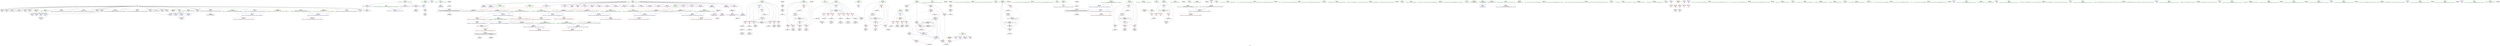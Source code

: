 digraph "SVFG" {
	label="SVFG";

	Node0x560f248bd510 [shape=record,color=grey,label="{NodeID: 0\nNullPtr}"];
	Node0x560f248bd510 -> Node0x560f248e3870[style=solid];
	Node0x560f248bd510 -> Node0x560f248e3970[style=solid];
	Node0x560f248bd510 -> Node0x560f248e3a40[style=solid];
	Node0x560f248bd510 -> Node0x560f248e3b10[style=solid];
	Node0x560f248bd510 -> Node0x560f248e3be0[style=solid];
	Node0x560f248bd510 -> Node0x560f248e3cb0[style=solid];
	Node0x560f248bd510 -> Node0x560f248e3d80[style=solid];
	Node0x560f248bd510 -> Node0x560f248e3e50[style=solid];
	Node0x560f248bd510 -> Node0x560f248e3f20[style=solid];
	Node0x560f248bd510 -> Node0x560f248e3ff0[style=solid];
	Node0x560f248bd510 -> Node0x560f248e40c0[style=solid];
	Node0x560f248bd510 -> Node0x560f248e4190[style=solid];
	Node0x560f248bd510 -> Node0x560f248e4260[style=solid];
	Node0x560f248bd510 -> Node0x560f248e4330[style=solid];
	Node0x560f248bd510 -> Node0x560f248e4400[style=solid];
	Node0x560f248bd510 -> Node0x560f248e44d0[style=solid];
	Node0x560f248bd510 -> Node0x560f248e90e0[style=solid];
	Node0x560f248bd510 -> Node0x560f248e91b0[style=solid];
	Node0x560f248bd510 -> Node0x560f248e9280[style=solid];
	Node0x560f248bd510 -> Node0x560f248e9350[style=solid];
	Node0x560f248bd510 -> Node0x560f248e9420[style=solid];
	Node0x560f248bd510 -> Node0x560f248e94f0[style=solid];
	Node0x560f248bd510 -> Node0x560f248f34b0[style=solid];
	Node0x560f248f3680 [shape=record,color=blue,label="{NodeID: 277\n121\<--9\nretval\<--\nmain\n}"];
	Node0x560f248f3680 -> Node0x560f248e8080[style=dashed];
	Node0x560f248e7220 [shape=record,color=purple,label="{NodeID: 194\n431\<--49\n\<--.str.9\nmain\n}"];
	Node0x560f248e4260 [shape=record,color=black,label="{NodeID: 111\n345\<--3\n\<--dummyVal\nmain\n}"];
	Node0x560f248e4260 -> Node0x560f248f4380[style=solid];
	Node0x560f248e2200 [shape=record,color=green,label="{NodeID: 28\n4\<--6\n_ZStL8__ioinit\<--_ZStL8__ioinit_field_insensitive\nGlob }"];
	Node0x560f248e2200 -> Node0x560f248eaf50[style=solid];
	Node0x560f24900de0 [shape=record,color=grey,label="{NodeID: 471\n599 = cmp(596, 9, )\n}"];
	Node0x560f24900de0 -> Node0x560f248eae80[style=solid];
	Node0x560f248f4d40 [shape=record,color=blue,label="{NodeID: 305\n469\<--483\nretval\<--\n_ZSt3minINSt7__cxx1112basic_stringIcSt11char_traitsIcESaIcEEEERKT_S8_S8_\n}"];
	Node0x560f248f4d40 -> Node0x560f24916400[style=dashed];
	Node0x560f248e8970 [shape=record,color=red,label="{NodeID: 222\n206\<--127\n\<--j\nmain\n}"];
	Node0x560f248e8970 -> Node0x560f248ffbe0[style=solid];
	Node0x560f248ea4c0 [shape=record,color=black,label="{NodeID: 139\n326\<--325\nconv64\<--\nmain\n}"];
	Node0x560f248ea4c0 -> Node0x560f24901260[style=solid];
	Node0x560f248e4be0 [shape=record,color=green,label="{NodeID: 56\n143\<--144\ni49\<--i49_field_insensitive\nmain\n}"];
	Node0x560f248e4be0 -> Node0x560f248f1100[style=solid];
	Node0x560f248e4be0 -> Node0x560f248f11d0[style=solid];
	Node0x560f248e4be0 -> Node0x560f248f12a0[style=solid];
	Node0x560f248e4be0 -> Node0x560f248f1370[style=solid];
	Node0x560f248e4be0 -> Node0x560f248f1440[style=solid];
	Node0x560f248e4be0 -> Node0x560f248f3ea0[style=solid];
	Node0x560f248e4be0 -> Node0x560f248f4a00[style=solid];
	Node0x560f24932b20 [shape=record,color=black,label="{NodeID: 582\n93 = PHI()\n}"];
	Node0x560f248f1fa0 [shape=record,color=red,label="{NodeID: 250\n325\<--322\n\<--call63\nmain\n}"];
	Node0x560f248f1fa0 -> Node0x560f248ea4c0[style=solid];
	Node0x560f248ebb80 [shape=record,color=purple,label="{NodeID: 167\n201\<--21\narrayidx10\<--_Z3ansB5cxx11\nmain\n|{<s0>12}}"];
	Node0x560f248ebb80:s0 -> Node0x560f24930370[style=solid,color=red];
	Node0x560f248e65d0 [shape=record,color=green,label="{NodeID: 84\n501\<--502\nexn.slot\<--exn.slot_field_insensitive\n_ZStplIcSt11char_traitsIcESaIcEENSt7__cxx1112basic_stringIT_T0_T1_EERKS8_SA_\n}"];
	Node0x560f248e65d0 -> Node0x560f248f2bd0[style=solid];
	Node0x560f248e65d0 -> Node0x560f248f5220[style=solid];
	Node0x560f248d0090 [shape=record,color=green,label="{NodeID: 1\n7\<--1\n__dso_handle\<--dummyObj\nGlob }"];
	Node0x560f248fdd20 [shape=record,color=black,label="{NodeID: 444\n84 = PHI(82, 85, )\n}"];
	Node0x560f248fdd20 -> Node0x560f248e75f0[style=solid];
	Node0x560f248f3750 [shape=record,color=blue,label="{NodeID: 278\n125\<--183\ni\<--\nmain\n}"];
	Node0x560f248f3750 -> Node0x560f24915000[style=dashed];
	Node0x560f248e72f0 [shape=record,color=purple,label="{NodeID: 195\n636\<--52\nllvm.global_ctors_0\<--llvm.global_ctors\nGlob }"];
	Node0x560f248e72f0 -> Node0x560f248f32b0[style=solid];
	Node0x560f248e4330 [shape=record,color=black,label="{NodeID: 112\n453\<--3\nlpad.val\<--dummyVal\nmain\n}"];
	Node0x560f248e2300 [shape=record,color=green,label="{NodeID: 29\n8\<--10\nlen\<--len_field_insensitive\nGlob }"];
	Node0x560f248e2300 -> Node0x560f248f30b0[style=solid];
	Node0x560f24900f60 [shape=record,color=grey,label="{NodeID: 472\n192 = cmp(191, 193, )\n}"];
	Node0x560f248f4e10 [shape=record,color=blue,label="{NodeID: 306\n469\<--486\nretval\<--\n_ZSt3minINSt7__cxx1112basic_stringIcSt11char_traitsIcESaIcEEEERKT_S8_S8_\n}"];
	Node0x560f248f4e10 -> Node0x560f24916400[style=dashed];
	Node0x560f248e8a40 [shape=record,color=red,label="{NodeID: 223\n219\<--127\n\<--j\nmain\n}"];
	Node0x560f248e8a40 -> Node0x560f248ff8e0[style=solid];
	Node0x560f248ea590 [shape=record,color=black,label="{NodeID: 140\n350\<--349\nidxprom68\<--\nmain\n}"];
	Node0x560f248e4cb0 [shape=record,color=green,label="{NodeID: 57\n145\<--146\nx\<--x_field_insensitive\nmain\n}"];
	Node0x560f248e4cb0 -> Node0x560f248e7790[style=solid];
	Node0x560f248e4cb0 -> Node0x560f248e7860[style=solid];
	Node0x560f248e4cb0 -> Node0x560f248e7930[style=solid];
	Node0x560f248e4cb0 -> Node0x560f248e7a00[style=solid];
	Node0x560f248e4cb0 -> Node0x560f248e7ad0[style=solid];
	Node0x560f24932bf0 [shape=record,color=black,label="{NodeID: 583\n413 = PHI(466, )\n}"];
	Node0x560f24916400 [shape=record,color=black,label="{NodeID: 500\nMR_34V_3 = PHI(MR_34V_4, MR_34V_2, )\npts\{470 \}\n}"];
	Node0x560f24916400 -> Node0x560f248f2550[style=dashed];
	Node0x560f248f2070 [shape=record,color=red,label="{NodeID: 251\n331\<--330\n\<--arrayidx66\nmain\n}"];
	Node0x560f248f2070 -> Node0x560f248ffee0[style=solid];
	Node0x560f248ebc50 [shape=record,color=purple,label="{NodeID: 168\n205\<--21\narrayidx13\<--_Z3ansB5cxx11\nmain\n}"];
	Node0x560f248e66a0 [shape=record,color=green,label="{NodeID: 85\n503\<--504\nehselector.slot\<--ehselector.slot_field_insensitive\n_ZStplIcSt11char_traitsIcESaIcEENSt7__cxx1112basic_stringIT_T0_T1_EERKS8_SA_\n}"];
	Node0x560f248e66a0 -> Node0x560f248f2ca0[style=solid];
	Node0x560f248e66a0 -> Node0x560f248f52f0[style=solid];
	Node0x560f248cf420 [shape=record,color=green,label="{NodeID: 2\n9\<--1\n\<--dummyObj\nCan only get source location for instruction, argument, global var or function.}"];
	Node0x560f248fe2c0 [shape=record,color=black,label="{NodeID: 445\n107 = PHI(105, 108, )\n}"];
	Node0x560f248fe2c0 -> Node0x560f248e76c0[style=solid];
	Node0x560f248f3820 [shape=record,color=blue,label="{NodeID: 279\n127\<--9\nj\<--\nmain\n}"];
	Node0x560f248f3820 -> Node0x560f248e87d0[style=dashed];
	Node0x560f248f3820 -> Node0x560f248e88a0[style=dashed];
	Node0x560f248f3820 -> Node0x560f248e8970[style=dashed];
	Node0x560f248f3820 -> Node0x560f248e8a40[style=dashed];
	Node0x560f248f3820 -> Node0x560f248e8b10[style=dashed];
	Node0x560f248f3820 -> Node0x560f248e8be0[style=dashed];
	Node0x560f248f3820 -> Node0x560f248e8cb0[style=dashed];
	Node0x560f248f3820 -> Node0x560f248f38f0[style=dashed];
	Node0x560f248f3820 -> Node0x560f24915500[style=dashed];
	Node0x560f248e73f0 [shape=record,color=purple,label="{NodeID: 196\n637\<--52\nllvm.global_ctors_1\<--llvm.global_ctors\nGlob }"];
	Node0x560f248e73f0 -> Node0x560f248f33b0[style=solid];
	Node0x560f248e4400 [shape=record,color=black,label="{NodeID: 113\n454\<--3\nlpad.val133\<--dummyVal\nmain\n}"];
	Node0x560f248e2400 [shape=record,color=green,label="{NodeID: 30\n11\<--12\nn\<--n_field_insensitive\nGlob }"];
	Node0x560f248e2400 -> Node0x560f248e7ba0[style=solid];
	Node0x560f248e2400 -> Node0x560f248e7c70[style=solid];
	Node0x560f248e2400 -> Node0x560f248e7d40[style=solid];
	Node0x560f248e2400 -> Node0x560f248e7e10[style=solid];
	Node0x560f248e2400 -> Node0x560f248f31b0[style=solid];
	Node0x560f249010e0 [shape=record,color=grey,label="{NodeID: 473\n186 = cmp(185, 187, )\n}"];
	Node0x560f248f4ee0 [shape=record,color=blue,label="{NodeID: 307\n495\<--493\n__lhs.addr\<--__lhs\n_ZStplIcSt11char_traitsIcESaIcEENSt7__cxx1112basic_stringIT_T0_T1_EERKS8_SA_\n}"];
	Node0x560f248f4ee0 -> Node0x560f248f2960[style=dashed];
	Node0x560f248e8b10 [shape=record,color=red,label="{NodeID: 224\n228\<--127\n\<--j\nmain\n}"];
	Node0x560f248e8b10 -> Node0x560f248e9f10[style=solid];
	Node0x560f248ea660 [shape=record,color=black,label="{NodeID: 141\n353\<--352\nidxprom70\<--\nmain\n}"];
	Node0x560f248e4d80 [shape=record,color=green,label="{NodeID: 58\n147\<--148\nj53\<--j53_field_insensitive\nmain\n}"];
	Node0x560f248e4d80 -> Node0x560f248f1510[style=solid];
	Node0x560f248e4d80 -> Node0x560f248f15e0[style=solid];
	Node0x560f248e4d80 -> Node0x560f248f16b0[style=solid];
	Node0x560f248e4d80 -> Node0x560f248f1780[style=solid];
	Node0x560f248e4d80 -> Node0x560f248f3f70[style=solid];
	Node0x560f248e4d80 -> Node0x560f248f45f0[style=solid];
	Node0x560f24932e20 [shape=record,color=black,label="{NodeID: 584\n414 = PHI()\n}"];
	Node0x560f248f2140 [shape=record,color=red,label="{NodeID: 252\n358\<--357\n\<--call74\nmain\n}"];
	Node0x560f248f2140 -> Node0x560f248ea800[style=solid];
	Node0x560f248ebd20 [shape=record,color=purple,label="{NodeID: 169\n211\<--21\narrayidx15\<--_Z3ansB5cxx11\nmain\n|{<s0>12}}"];
	Node0x560f248ebd20:s0 -> Node0x560f24932110[style=solid,color=red];
	Node0x560f248e6770 [shape=record,color=green,label="{NodeID: 86\n510\<--511\n_ZNSt7__cxx1112basic_stringIcSt11char_traitsIcESaIcEEC1ERKS4_\<--_ZNSt7__cxx1112basic_stringIcSt11char_traitsIcESaIcEEC1ERKS4__field_insensitive\n}"];
	Node0x560f248cf4b0 [shape=record,color=green,label="{NodeID: 3\n27\<--1\n.str\<--dummyObj\nGlob }"];
	Node0x560f2491c9a0 [shape=record,color=yellow,style=double,label="{NodeID: 529\n30V_1 = ENCHI(MR_30V_0)\npts\{170000 \}\nFun[main]}"];
	Node0x560f2491c9a0 -> Node0x560f248f2480[style=dashed];
	Node0x560f248fe860 [shape=record,color=grey,label="{NodeID: 446\n268 = Binary(267, 183, )\n}"];
	Node0x560f248fe860 -> Node0x560f248f3d00[style=solid];
	Node0x560f248f38f0 [shape=record,color=blue,label="{NodeID: 280\n127\<--248\nj\<--inc\nmain\n}"];
	Node0x560f248f38f0 -> Node0x560f248e87d0[style=dashed];
	Node0x560f248f38f0 -> Node0x560f248e88a0[style=dashed];
	Node0x560f248f38f0 -> Node0x560f248e8970[style=dashed];
	Node0x560f248f38f0 -> Node0x560f248e8a40[style=dashed];
	Node0x560f248f38f0 -> Node0x560f248e8b10[style=dashed];
	Node0x560f248f38f0 -> Node0x560f248e8be0[style=dashed];
	Node0x560f248f38f0 -> Node0x560f248e8cb0[style=dashed];
	Node0x560f248f38f0 -> Node0x560f248f38f0[style=dashed];
	Node0x560f248f38f0 -> Node0x560f24915500[style=dashed];
	Node0x560f248e74f0 [shape=record,color=purple,label="{NodeID: 197\n638\<--52\nllvm.global_ctors_2\<--llvm.global_ctors\nGlob }"];
	Node0x560f248e74f0 -> Node0x560f248f34b0[style=solid];
	Node0x560f248e44d0 [shape=record,color=black,label="{NodeID: 114\n520\<--3\n\<--dummyVal\n_ZStplIcSt11char_traitsIcESaIcEENSt7__cxx1112basic_stringIT_T0_T1_EERKS8_SA_\n}"];
	Node0x560f248e2500 [shape=record,color=green,label="{NodeID: 31\n13\<--17\nnum\<--num_field_insensitive\nGlob }"];
	Node0x560f248e2500 -> Node0x560f248eb020[style=solid];
	Node0x560f248e2500 -> Node0x560f248eb0f0[style=solid];
	Node0x560f248e2500 -> Node0x560f248eb1c0[style=solid];
	Node0x560f248e2500 -> Node0x560f248eb290[style=solid];
	Node0x560f24901260 [shape=record,color=grey,label="{NodeID: 474\n327 = cmp(326, 328, )\n}"];
	Node0x560f248f4fb0 [shape=record,color=blue,label="{NodeID: 308\n497\<--494\n__rhs.addr\<--__rhs\n_ZStplIcSt11char_traitsIcESaIcEENSt7__cxx1112basic_stringIT_T0_T1_EERKS8_SA_\n}"];
	Node0x560f248f4fb0 -> Node0x560f248f2a30[style=dashed];
	Node0x560f248e8be0 [shape=record,color=red,label="{NodeID: 225\n238\<--127\n\<--j\nmain\n}"];
	Node0x560f248e8be0 -> Node0x560f248ea0b0[style=solid];
	Node0x560f248ea730 [shape=record,color=black,label="{NodeID: 142\n356\<--355\nconv72\<--\nmain\n}"];
	Node0x560f248e4e50 [shape=record,color=green,label="{NodeID: 59\n149\<--150\nflag\<--flag_field_insensitive\nmain\n}"];
	Node0x560f248e4e50 -> Node0x560f248f1850[style=solid];
	Node0x560f248e4e50 -> Node0x560f248f1920[style=solid];
	Node0x560f248e4e50 -> Node0x560f248f46c0[style=solid];
	Node0x560f248e4e50 -> Node0x560f248f4860[style=solid];
	Node0x560f24932ef0 [shape=record,color=black,label="{NodeID: 585\n423 = PHI()\n}"];
	Node0x560f248f2210 [shape=record,color=red,label="{NodeID: 253\n364\<--363\n\<--arrayidx78\nmain\n}"];
	Node0x560f248f2210 -> Node0x560f249001e0[style=solid];
	Node0x560f248ebdf0 [shape=record,color=purple,label="{NodeID: 170\n218\<--21\narrayidx19\<--_Z3ansB5cxx11\nmain\n}"];
	Node0x560f248e6870 [shape=record,color=green,label="{NodeID: 87\n514\<--515\n_ZNSt7__cxx1112basic_stringIcSt11char_traitsIcESaIcEE6appendERKS4_\<--_ZNSt7__cxx1112basic_stringIcSt11char_traitsIcESaIcEE6appendERKS4__field_insensitive\n}"];
	Node0x560f248cf540 [shape=record,color=green,label="{NodeID: 4\n29\<--1\n.str.2\<--dummyObj\nGlob }"];
	Node0x560f248fe9e0 [shape=record,color=grey,label="{NodeID: 447\n311 = Binary(183, 310, )\n}"];
	Node0x560f248fe9e0 -> Node0x560f24900660[style=solid];
	Node0x560f248f39c0 [shape=record,color=blue,label="{NodeID: 281\n133\<--252\nexn.slot\<--\nmain\n}"];
	Node0x560f248f39c0 -> Node0x560f248e8d80[style=dashed];
	Node0x560f248e75f0 [shape=record,color=purple,label="{NodeID: 198\n85\<--84\narrayctor.next\<--arrayctor.cur\n__cxx_global_var_init.1\n}"];
	Node0x560f248e75f0 -> Node0x560f248fdd20[style=solid];
	Node0x560f248e75f0 -> Node0x560f24900960[style=solid];
	Node0x560f248e90e0 [shape=record,color=black,label="{NodeID: 115\n521\<--3\n\<--dummyVal\n_ZStplIcSt11char_traitsIcESaIcEENSt7__cxx1112basic_stringIT_T0_T1_EERKS8_SA_\n}"];
	Node0x560f248e90e0 -> Node0x560f248f5220[style=solid];
	Node0x560f248e2600 [shape=record,color=green,label="{NodeID: 32\n18\<--20\nA\<--A_field_insensitive\nGlob }"];
	Node0x560f248e2600 -> Node0x560f248e95c0[style=solid];
	Node0x560f249013e0 [shape=record,color=grey,label="{NodeID: 475\n575 = cmp(572, 9, )\n}"];
	Node0x560f249013e0 -> Node0x560f248eadb0[style=solid];
	Node0x560f248f5080 [shape=record,color=blue,label="{NodeID: 309\n499\<--295\nnrvo\<--\n_ZStplIcSt11char_traitsIcESaIcEENSt7__cxx1112basic_stringIT_T0_T1_EERKS8_SA_\n}"];
	Node0x560f248f5080 -> Node0x560f248f5150[style=dashed];
	Node0x560f248e8cb0 [shape=record,color=red,label="{NodeID: 226\n247\<--127\n\<--j\nmain\n}"];
	Node0x560f248e8cb0 -> Node0x560f24900360[style=solid];
	Node0x560f248ea800 [shape=record,color=black,label="{NodeID: 143\n359\<--358\nconv75\<--\nmain\n}"];
	Node0x560f248ea800 -> Node0x560f249016e0[style=solid];
	Node0x560f248e4f20 [shape=record,color=green,label="{NodeID: 60\n151\<--152\nj87\<--j87_field_insensitive\nmain\n}"];
	Node0x560f248e4f20 -> Node0x560f248f19f0[style=solid];
	Node0x560f248e4f20 -> Node0x560f248f1ac0[style=solid];
	Node0x560f248e4f20 -> Node0x560f248f1b90[style=solid];
	Node0x560f248e4f20 -> Node0x560f248f1c60[style=solid];
	Node0x560f248e4f20 -> Node0x560f248f4790[style=solid];
	Node0x560f248e4f20 -> Node0x560f248f4930[style=solid];
	Node0x560f24932fc0 [shape=record,color=black,label="{NodeID: 586\n427 = PHI(561, )\n}"];
	Node0x560f248f22e0 [shape=record,color=red,label="{NodeID: 254\n369\<--368\n\<--arrayidx81\nmain\n}"];
	Node0x560f248f22e0 -> Node0x560f248fece0[style=solid];
	Node0x560f248ebec0 [shape=record,color=purple,label="{NodeID: 171\n223\<--21\narrayidx23\<--_Z3ansB5cxx11\nmain\n|{<s0>13}}"];
	Node0x560f248ebec0:s0 -> Node0x560f24930370[style=solid,color=red];
	Node0x560f248e6970 [shape=record,color=green,label="{NodeID: 88\n535\<--536\n__gxx_personality_v0\<--__gxx_personality_v0_field_insensitive\n}"];
	Node0x560f248cf5d0 [shape=record,color=green,label="{NodeID: 5\n31\<--1\nstdin\<--dummyObj\nGlob }"];
	Node0x560f2491cb60 [shape=record,color=yellow,style=double,label="{NodeID: 531\n46V_1 = ENCHI(MR_46V_0)\npts\{502 \}\nFun[_ZStplIcSt11char_traitsIcESaIcEENSt7__cxx1112basic_stringIT_T0_T1_EERKS8_SA_]}"];
	Node0x560f2491cb60 -> Node0x560f248f5220[style=dashed];
	Node0x560f248feb60 [shape=record,color=grey,label="{NodeID: 448\n376 = Binary(375, 183, )\n}"];
	Node0x560f248feb60 -> Node0x560f248f45f0[style=solid];
	Node0x560f248f3a90 [shape=record,color=blue,label="{NodeID: 282\n135\<--254\nehselector.slot\<--\nmain\n}"];
	Node0x560f248f3a90 -> Node0x560f248e8e50[style=dashed];
	Node0x560f248e76c0 [shape=record,color=purple,label="{NodeID: 199\n108\<--107\narraydestroy.element\<--arraydestroy.elementPast\n__cxx_global_array_dtor\n}"];
	Node0x560f248e76c0 -> Node0x560f248fe2c0[style=solid];
	Node0x560f248e76c0 -> Node0x560f24900c60[style=solid];
	Node0x560f248e91b0 [shape=record,color=black,label="{NodeID: 116\n523\<--3\n\<--dummyVal\n_ZStplIcSt11char_traitsIcESaIcEENSt7__cxx1112basic_stringIT_T0_T1_EERKS8_SA_\n}"];
	Node0x560f248e91b0 -> Node0x560f248f52f0[style=solid];
	Node0x560f248e2700 [shape=record,color=green,label="{NodeID: 33\n21\<--26\n_Z3ansB5cxx11\<--_Z3ansB5cxx11_field_insensitive\nGlob }"];
	Node0x560f248e2700 -> Node0x560f248eb360[style=solid];
	Node0x560f248e2700 -> Node0x560f248eb430[style=solid];
	Node0x560f248e2700 -> Node0x560f248eb500[style=solid];
	Node0x560f248e2700 -> Node0x560f248eb5d0[style=solid];
	Node0x560f248e2700 -> Node0x560f248eb6a0[style=solid];
	Node0x560f248e2700 -> Node0x560f248eb770[style=solid];
	Node0x560f248e2700 -> Node0x560f248eb840[style=solid];
	Node0x560f248e2700 -> Node0x560f248eb910[style=solid];
	Node0x560f248e2700 -> Node0x560f248eb9e0[style=solid];
	Node0x560f248e2700 -> Node0x560f248ebab0[style=solid];
	Node0x560f248e2700 -> Node0x560f248ebb80[style=solid];
	Node0x560f248e2700 -> Node0x560f248ebc50[style=solid];
	Node0x560f248e2700 -> Node0x560f248ebd20[style=solid];
	Node0x560f248e2700 -> Node0x560f248ebdf0[style=solid];
	Node0x560f248e2700 -> Node0x560f248ebec0[style=solid];
	Node0x560f248e2700 -> Node0x560f248ebf90[style=solid];
	Node0x560f248e2700 -> Node0x560f248ec060[style=solid];
	Node0x560f248e2700 -> Node0x560f248ec130[style=solid];
	Node0x560f248e2700 -> Node0x560f248ec200[style=solid];
	Node0x560f248e2700 -> Node0x560f248ec2d0[style=solid];
	Node0x560f248e2700 -> Node0x560f248ec3a0[style=solid];
	Node0x560f248e2700 -> Node0x560f248ec470[style=solid];
	Node0x560f248e2700 -> Node0x560f248ec540[style=solid];
	Node0x560f248e2700 -> Node0x560f248ec610[style=solid];
	Node0x560f248e2700 -> Node0x560f248ec6e0[style=solid];
	Node0x560f24901560 [shape=record,color=grey,label="{NodeID: 476\n275 = cmp(273, 274, )\n}"];
	Node0x560f248f5150 [shape=record,color=blue,label="{NodeID: 310\n499\<--517\nnrvo\<--\n_ZStplIcSt11char_traitsIcESaIcEENSt7__cxx1112basic_stringIT_T0_T1_EERKS8_SA_\n}"];
	Node0x560f248f5150 -> Node0x560f248f2b00[style=dashed];
	Node0x560f248e8d80 [shape=record,color=red,label="{NodeID: 227\n451\<--133\nexn\<--exn.slot\nmain\n}"];
	Node0x560f248ea8d0 [shape=record,color=black,label="{NodeID: 144\n386\<--385\nidxprom91\<--\nmain\n}"];
	Node0x560f248e4ff0 [shape=record,color=green,label="{NodeID: 61\n158\<--159\nfreopen\<--freopen_field_insensitive\n}"];
	Node0x560f249330d0 [shape=record,color=black,label="{NodeID: 587\n432 = PHI()\n}"];
	Node0x560f248f23b0 [shape=record,color=red,label="{NodeID: 255\n388\<--387\n\<--arrayidx92\nmain\n}"];
	Node0x560f248f23b0 -> Node0x560f249007e0[style=solid];
	Node0x560f248ebf90 [shape=record,color=purple,label="{NodeID: 172\n227\<--21\narrayidx26\<--_Z3ansB5cxx11\nmain\n}"];
	Node0x560f248e6a70 [shape=record,color=green,label="{NodeID: 89\n564\<--565\n__lhs.addr\<--__lhs.addr_field_insensitive\n_ZSteqIcSt11char_traitsIcESaIcEEbRKNSt7__cxx1112basic_stringIT_T0_T1_EEPKS5_\n}"];
	Node0x560f248e6a70 -> Node0x560f248f2d70[style=solid];
	Node0x560f248e6a70 -> Node0x560f248f53c0[style=solid];
	Node0x560f248cea30 [shape=record,color=green,label="{NodeID: 6\n32\<--1\n.str.3\<--dummyObj\nGlob }"];
	Node0x560f2491cc70 [shape=record,color=yellow,style=double,label="{NodeID: 532\n48V_1 = ENCHI(MR_48V_0)\npts\{504 \}\nFun[_ZStplIcSt11char_traitsIcESaIcEENSt7__cxx1112basic_stringIT_T0_T1_EERKS8_SA_]}"];
	Node0x560f2491cc70 -> Node0x560f248f52f0[style=dashed];
	Node0x560f248fece0 [shape=record,color=grey,label="{NodeID: 449\n370 = Binary(369, 183, )\n}"];
	Node0x560f248fece0 -> Node0x560f248f4520[style=solid];
	Node0x560f248f3b60 [shape=record,color=blue,label="{NodeID: 283\n133\<--258\nexn.slot\<--\nmain\n}"];
	Node0x560f248f3b60 -> Node0x560f248e8d80[style=dashed];
	Node0x560f248e7790 [shape=record,color=purple,label="{NodeID: 200\n303\<--145\narraydecay\<--x\nmain\n}"];
	Node0x560f248e7790 -> Node0x560f248ea180[style=solid];
	Node0x560f248e9280 [shape=record,color=black,label="{NodeID: 117\n532\<--3\nlpad.val\<--dummyVal\n_ZStplIcSt11char_traitsIcESaIcEENSt7__cxx1112basic_stringIT_T0_T1_EERKS8_SA_\n}"];
	Node0x560f248e2800 [shape=record,color=green,label="{NodeID: 34\n52\<--56\nllvm.global_ctors\<--llvm.global_ctors_field_insensitive\nGlob }"];
	Node0x560f248e2800 -> Node0x560f248e72f0[style=solid];
	Node0x560f248e2800 -> Node0x560f248e73f0[style=solid];
	Node0x560f248e2800 -> Node0x560f248e74f0[style=solid];
	Node0x560f249016e0 [shape=record,color=grey,label="{NodeID: 477\n360 = cmp(359, 361, )\n}"];
	Node0x560f248f5220 [shape=record,color=blue,label="{NodeID: 311\n501\<--521\nexn.slot\<--\n_ZStplIcSt11char_traitsIcESaIcEENSt7__cxx1112basic_stringIT_T0_T1_EERKS8_SA_\n}"];
	Node0x560f248f5220 -> Node0x560f248f2bd0[style=dashed];
	Node0x560f248e8e50 [shape=record,color=red,label="{NodeID: 228\n452\<--135\nsel\<--ehselector.slot\nmain\n}"];
	Node0x560f248ea9a0 [shape=record,color=black,label="{NodeID: 145\n390\<--389\nidxprom93\<--\nmain\n}"];
	Node0x560f248e50f0 [shape=record,color=green,label="{NodeID: 62\n166\<--167\nscanf\<--scanf_field_insensitive\n}"];
	Node0x560f249331a0 [shape=record,color=black,label="{NodeID: 588\n434 = PHI()\n}"];
	Node0x560f24917d00 [shape=record,color=black,label="{NodeID: 505\nMR_26V_8 = PHI(MR_26V_7, MR_26V_6, )\npts\{150 \}\n}"];
	Node0x560f24917d00 -> Node0x560f248f1850[style=dashed];
	Node0x560f24917d00 -> Node0x560f248f1920[style=dashed];
	Node0x560f24917d00 -> Node0x560f248f46c0[style=dashed];
	Node0x560f24917d00 -> Node0x560f248f4860[style=dashed];
	Node0x560f24917d00 -> Node0x560f24917d00[style=dashed];
	Node0x560f24917d00 -> Node0x560f2491a500[style=dashed];
	Node0x560f248f2480 [shape=record,color=red,label="{NodeID: 256\n392\<--391\n\<--arrayidx94\nmain\n}"];
	Node0x560f248f2480 -> Node0x560f249007e0[style=solid];
	Node0x560f248ec060 [shape=record,color=purple,label="{NodeID: 173\n230\<--21\narrayidx28\<--_Z3ansB5cxx11\nmain\n|{<s0>13}}"];
	Node0x560f248ec060:s0 -> Node0x560f24932110[style=solid,color=red];
	Node0x560f248e6b40 [shape=record,color=green,label="{NodeID: 90\n566\<--567\n__rhs.addr\<--__rhs.addr_field_insensitive\n_ZSteqIcSt11char_traitsIcESaIcEEbRKNSt7__cxx1112basic_stringIT_T0_T1_EEPKS5_\n}"];
	Node0x560f248e6b40 -> Node0x560f248f2e40[style=solid];
	Node0x560f248e6b40 -> Node0x560f248f5490[style=solid];
	Node0x560f248ceaf0 [shape=record,color=green,label="{NodeID: 7\n34\<--1\n.str.4\<--dummyObj\nGlob }"];
	Node0x560f248fee60 [shape=record,color=grey,label="{NodeID: 450\n396 = Binary(395, 183, )\n}"];
	Node0x560f248fee60 -> Node0x560f248f4860[style=solid];
	Node0x560f248f3c30 [shape=record,color=blue,label="{NodeID: 284\n135\<--260\nehselector.slot\<--\nmain\n}"];
	Node0x560f248f3c30 -> Node0x560f248e8e50[style=dashed];
	Node0x560f248e7860 [shape=record,color=purple,label="{NodeID: 201\n330\<--145\narrayidx66\<--x\nmain\n}"];
	Node0x560f248e7860 -> Node0x560f248f2070[style=solid];
	Node0x560f248e7860 -> Node0x560f248f4040[style=solid];
	Node0x560f248e9350 [shape=record,color=black,label="{NodeID: 118\n533\<--3\nlpad.val1\<--dummyVal\n_ZStplIcSt11char_traitsIcESaIcEENSt7__cxx1112basic_stringIT_T0_T1_EERKS8_SA_\n}"];
	Node0x560f248e2900 [shape=record,color=green,label="{NodeID: 35\n57\<--58\n__cxx_global_var_init\<--__cxx_global_var_init_field_insensitive\n}"];
	Node0x560f24901860 [shape=record,color=grey,label="{NodeID: 478\n301 = cmp(300, 193, )\n}"];
	Node0x560f248f52f0 [shape=record,color=blue,label="{NodeID: 312\n503\<--523\nehselector.slot\<--\n_ZStplIcSt11char_traitsIcESaIcEENSt7__cxx1112basic_stringIT_T0_T1_EERKS8_SA_\n}"];
	Node0x560f248f52f0 -> Node0x560f248f2ca0[style=dashed];
	Node0x560f248e8f20 [shape=record,color=red,label="{NodeID: 229\n273\<--137\n\<--tt\nmain\n}"];
	Node0x560f248e8f20 -> Node0x560f24901560[style=solid];
	Node0x560f248eaa70 [shape=record,color=black,label="{NodeID: 146\n408\<--407\nidxprom104\<--\nmain\n}"];
	Node0x560f248e51f0 [shape=record,color=green,label="{NodeID: 63\n172\<--173\n_ZNSt7__cxx1112basic_stringIcSt11char_traitsIcESaIcEEpLEc\<--_ZNSt7__cxx1112basic_stringIcSt11char_traitsIcESaIcEEpLEc_field_insensitive\n}"];
	Node0x560f249332d0 [shape=record,color=black,label="{NodeID: 589\n437 = PHI()\n}"];
	Node0x560f248f2550 [shape=record,color=red,label="{NodeID: 257\n489\<--469\n\<--retval\n_ZSt3minINSt7__cxx1112basic_stringIcSt11char_traitsIcESaIcEEEERKT_S8_S8_\n}"];
	Node0x560f248f2550 -> Node0x560f248eace0[style=solid];
	Node0x560f248ec130 [shape=record,color=purple,label="{NodeID: 174\n237\<--21\narrayidx33\<--_Z3ansB5cxx11\nmain\n}"];
	Node0x560f248e6c10 [shape=record,color=green,label="{NodeID: 91\n573\<--574\n_ZNKSt7__cxx1112basic_stringIcSt11char_traitsIcESaIcEE7compareEPKc\<--_ZNKSt7__cxx1112basic_stringIcSt11char_traitsIcESaIcEE7compareEPKc_field_insensitive\n}"];
	Node0x560f248cebb0 [shape=record,color=green,label="{NodeID: 8\n36\<--1\nstdout\<--dummyObj\nGlob }"];
	Node0x560f248fefe0 [shape=record,color=grey,label="{NodeID: 451\n401 = Binary(400, 183, )\n}"];
	Node0x560f248fefe0 -> Node0x560f248f4930[style=solid];
	Node0x560f248f3d00 [shape=record,color=blue,label="{NodeID: 285\n125\<--268\ni\<--inc39\nmain\n}"];
	Node0x560f248f3d00 -> Node0x560f24915000[style=dashed];
	Node0x560f248e7930 [shape=record,color=purple,label="{NodeID: 202\n363\<--145\narrayidx78\<--x\nmain\n}"];
	Node0x560f248e7930 -> Node0x560f248f2210[style=solid];
	Node0x560f248e7930 -> Node0x560f248f4450[style=solid];
	Node0x560f248e9420 [shape=record,color=black,label="{NodeID: 119\n601\<--3\n\<--dummyVal\n_ZStltIcSt11char_traitsIcESaIcEEbRKNSt7__cxx1112basic_stringIT_T0_T1_EESA_\n}"];
	Node0x560f248e2a00 [shape=record,color=green,label="{NodeID: 36\n61\<--62\n_ZNSt8ios_base4InitC1Ev\<--_ZNSt8ios_base4InitC1Ev_field_insensitive\n}"];
	Node0x560f248f53c0 [shape=record,color=blue,label="{NodeID: 313\n564\<--562\n__lhs.addr\<--__lhs\n_ZSteqIcSt11char_traitsIcESaIcEEbRKNSt7__cxx1112basic_stringIT_T0_T1_EEPKS5_\n}"];
	Node0x560f248f53c0 -> Node0x560f248f2d70[style=dashed];
	Node0x560f248e8ff0 [shape=record,color=red,label="{NodeID: 230\n421\<--137\n\<--tt\nmain\n}"];
	Node0x560f248eab40 [shape=record,color=black,label="{NodeID: 147\n411\<--410\nidxprom106\<--\nmain\n}"];
	Node0x560f248e52f0 [shape=record,color=green,label="{NodeID: 64\n213\<--214\n_ZStplIcSt11char_traitsIcESaIcEENSt7__cxx1112basic_stringIT_T0_T1_EERKS8_SA_\<--_ZStplIcSt11char_traitsIcESaIcEENSt7__cxx1112basic_stringIT_T0_T1_EERKS8_SA__field_insensitive\n}"];
	Node0x560f249333a0 [shape=record,color=black,label="{NodeID: 590\n241 = PHI()\n}"];
	Node0x560f248f2620 [shape=record,color=red,label="{NodeID: 258\n478\<--471\n\<--__a.addr\n_ZSt3minINSt7__cxx1112basic_stringIcSt11char_traitsIcESaIcEEEERKT_S8_S8_\n|{<s0>38}}"];
	Node0x560f248f2620:s0 -> Node0x560f24935230[style=solid,color=red];
	Node0x560f248ec200 [shape=record,color=purple,label="{NodeID: 175\n240\<--21\narrayidx35\<--_Z3ansB5cxx11\nmain\n}"];
	Node0x560f248e6d10 [shape=record,color=green,label="{NodeID: 92\n588\<--589\n__lhs.addr\<--__lhs.addr_field_insensitive\n_ZStltIcSt11char_traitsIcESaIcEEbRKNSt7__cxx1112basic_stringIT_T0_T1_EESA_\n}"];
	Node0x560f248e6d10 -> Node0x560f248f2f10[style=solid];
	Node0x560f248e6d10 -> Node0x560f248f5560[style=solid];
	Node0x560f248cec70 [shape=record,color=green,label="{NodeID: 9\n37\<--1\n.str.5\<--dummyObj\nGlob }"];
	Node0x560f248ff160 [shape=record,color=grey,label="{NodeID: 452\n216 = Binary(215, 183, )\n}"];
	Node0x560f248ff160 -> Node0x560f248e9ca0[style=solid];
	Node0x560f248f3dd0 [shape=record,color=blue,label="{NodeID: 286\n137\<--183\ntt\<--\nmain\n}"];
	Node0x560f248f3dd0 -> Node0x560f24919600[style=dashed];
	Node0x560f248e7a00 [shape=record,color=purple,label="{NodeID: 203\n368\<--145\narrayidx81\<--x\nmain\n}"];
	Node0x560f248e7a00 -> Node0x560f248f22e0[style=solid];
	Node0x560f248e7a00 -> Node0x560f248f4520[style=solid];
	Node0x560f248e94f0 [shape=record,color=black,label="{NodeID: 120\n602\<--3\n\<--dummyVal\n_ZStltIcSt11char_traitsIcESaIcEEbRKNSt7__cxx1112basic_stringIT_T0_T1_EESA_\n|{<s0>45}}"];
	Node0x560f248e94f0:s0 -> Node0x560f249349a0[style=solid,color=red];
	Node0x560f248e2b00 [shape=record,color=green,label="{NodeID: 37\n67\<--68\n__cxa_atexit\<--__cxa_atexit_field_insensitive\n}"];
	Node0x560f248f5490 [shape=record,color=blue,label="{NodeID: 314\n566\<--563\n__rhs.addr\<--__rhs\n_ZSteqIcSt11char_traitsIcESaIcEEbRKNSt7__cxx1112basic_stringIT_T0_T1_EEPKS5_\n}"];
	Node0x560f248f5490 -> Node0x560f248f2e40[style=dashed];
	Node0x560f248f1030 [shape=record,color=red,label="{NodeID: 231\n445\<--137\n\<--tt\nmain\n}"];
	Node0x560f248f1030 -> Node0x560f248ff760[style=solid];
	Node0x560f248eac10 [shape=record,color=black,label="{NodeID: 148\n120\<--449\nmain_ret\<--\nmain\n}"];
	Node0x560f248e53f0 [shape=record,color=green,label="{NodeID: 65\n233\<--234\n_ZSt3minINSt7__cxx1112basic_stringIcSt11char_traitsIcESaIcEEEERKT_S8_S8_\<--_ZSt3minINSt7__cxx1112basic_stringIcSt11char_traitsIcESaIcEEEERKT_S8_S8__field_insensitive\n}"];
	Node0x560f24933470 [shape=record,color=black,label="{NodeID: 591\n322 = PHI()\n}"];
	Node0x560f24933470 -> Node0x560f248f1fa0[style=solid];
	Node0x560f248f26f0 [shape=record,color=red,label="{NodeID: 259\n486\<--471\n\<--__a.addr\n_ZSt3minINSt7__cxx1112basic_stringIcSt11char_traitsIcESaIcEEEERKT_S8_S8_\n}"];
	Node0x560f248f26f0 -> Node0x560f248f4e10[style=solid];
	Node0x560f248ec2d0 [shape=record,color=purple,label="{NodeID: 176\n316\<--21\narrayidx58\<--_Z3ansB5cxx11\nmain\n}"];
	Node0x560f248e6de0 [shape=record,color=green,label="{NodeID: 93\n590\<--591\n__rhs.addr\<--__rhs.addr_field_insensitive\n_ZStltIcSt11char_traitsIcESaIcEEbRKNSt7__cxx1112basic_stringIT_T0_T1_EESA_\n}"];
	Node0x560f248e6de0 -> Node0x560f248f2fe0[style=solid];
	Node0x560f248e6de0 -> Node0x560f248f5630[style=solid];
	Node0x560f248ced30 [shape=record,color=green,label="{NodeID: 10\n39\<--1\n_ZL1C\<--dummyObj\nGlob }"];
	Node0x560f24911bc0 [shape=record,color=yellow,style=double,label="{NodeID: 536\n2V_1 = ENCHI(MR_2V_0)\npts\{102 \}\nFun[__cxx_global_array_dtor]}"];
	Node0x560f24911bc0 -> Node0x560f248f35b0[style=dashed];
	Node0x560f248ff2e0 [shape=record,color=grey,label="{NodeID: 453\n418 = Binary(417, 183, )\n}"];
	Node0x560f248ff2e0 -> Node0x560f248f4a00[style=solid];
	Node0x560f248f3ea0 [shape=record,color=blue,label="{NodeID: 287\n143\<--9\ni49\<--\nmain\n}"];
	Node0x560f248f3ea0 -> Node0x560f248f1100[style=dashed];
	Node0x560f248f3ea0 -> Node0x560f248f11d0[style=dashed];
	Node0x560f248f3ea0 -> Node0x560f248f12a0[style=dashed];
	Node0x560f248f3ea0 -> Node0x560f248f1370[style=dashed];
	Node0x560f248f3ea0 -> Node0x560f248f1440[style=dashed];
	Node0x560f248f3ea0 -> Node0x560f248f4a00[style=dashed];
	Node0x560f248f3ea0 -> Node0x560f24919b00[style=dashed];
	Node0x560f248e7ad0 [shape=record,color=purple,label="{NodeID: 204\n387\<--145\narrayidx92\<--x\nmain\n}"];
	Node0x560f248e7ad0 -> Node0x560f248f23b0[style=solid];
	Node0x560f248e95c0 [shape=record,color=black,label="{NodeID: 121\n19\<--18\n\<--A\nCan only get source location for instruction, argument, global var or function.}"];
	Node0x560f248e2c00 [shape=record,color=green,label="{NodeID: 38\n66\<--72\n_ZNSt8ios_base4InitD1Ev\<--_ZNSt8ios_base4InitD1Ev_field_insensitive\n}"];
	Node0x560f248e2c00 -> Node0x560f248e96c0[style=solid];
	Node0x560f2491fbc0 [shape=record,color=yellow,style=double,label="{NodeID: 564\nRETMU(2V_2)\npts\{102 \}\nFun[__cxx_global_array_dtor]}"];
	Node0x560f248f5560 [shape=record,color=blue,label="{NodeID: 315\n588\<--586\n__lhs.addr\<--__lhs\n_ZStltIcSt11char_traitsIcESaIcEEbRKNSt7__cxx1112basic_stringIT_T0_T1_EESA_\n}"];
	Node0x560f248f5560 -> Node0x560f248f2f10[style=dashed];
	Node0x560f248f1100 [shape=record,color=red,label="{NodeID: 232\n300\<--143\n\<--i49\nmain\n}"];
	Node0x560f248f1100 -> Node0x560f24901860[style=solid];
	Node0x560f248eace0 [shape=record,color=black,label="{NodeID: 149\n466\<--489\n_ZSt3minINSt7__cxx1112basic_stringIcSt11char_traitsIcESaIcEEEERKT_S8_S8__ret\<--\n_ZSt3minINSt7__cxx1112basic_stringIcSt11char_traitsIcESaIcEEEERKT_S8_S8_\n|{<s0>14|<s1>30}}"];
	Node0x560f248eace0:s0 -> Node0x560f249325b0[style=solid,color=blue];
	Node0x560f248eace0:s1 -> Node0x560f24932bf0[style=solid,color=blue];
	Node0x560f248e54f0 [shape=record,color=green,label="{NodeID: 66\n242\<--243\n_ZNSt7__cxx1112basic_stringIcSt11char_traitsIcESaIcEEaSERKS4_\<--_ZNSt7__cxx1112basic_stringIcSt11char_traitsIcESaIcEEaSERKS4__field_insensitive\n}"];
	Node0x560f249335d0 [shape=record,color=black,label="{NodeID: 592\n357 = PHI()\n}"];
	Node0x560f249335d0 -> Node0x560f248f2140[style=solid];
	Node0x560f248f27c0 [shape=record,color=red,label="{NodeID: 260\n477\<--473\n\<--__b.addr\n_ZSt3minINSt7__cxx1112basic_stringIcSt11char_traitsIcESaIcEEEERKT_S8_S8_\n|{<s0>38}}"];
	Node0x560f248f27c0:s0 -> Node0x560f24935120[style=solid,color=red];
	Node0x560f248ec3a0 [shape=record,color=purple,label="{NodeID: 177\n319\<--21\narrayidx60\<--_Z3ansB5cxx11\nmain\n}"];
	Node0x560f248e6eb0 [shape=record,color=green,label="{NodeID: 94\n597\<--598\n_ZNKSt7__cxx1112basic_stringIcSt11char_traitsIcESaIcEE7compareERKS4_\<--_ZNKSt7__cxx1112basic_stringIcSt11char_traitsIcESaIcEE7compareERKS4__field_insensitive\n}"];
	Node0x560f248d03a0 [shape=record,color=green,label="{NodeID: 11\n43\<--1\n.str.6\<--dummyObj\nGlob }"];
	Node0x560f248ff460 [shape=record,color=grey,label="{NodeID: 454\n196 = Binary(195, 183, )\n}"];
	Node0x560f248ff460 -> Node0x560f248e9960[style=solid];
	Node0x560f248f3f70 [shape=record,color=blue,label="{NodeID: 288\n147\<--9\nj53\<--\nmain\n}"];
	Node0x560f248f3f70 -> Node0x560f248f1510[style=dashed];
	Node0x560f248f3f70 -> Node0x560f248f15e0[style=dashed];
	Node0x560f248f3f70 -> Node0x560f248f16b0[style=dashed];
	Node0x560f248f3f70 -> Node0x560f248f1780[style=dashed];
	Node0x560f248f3f70 -> Node0x560f248f3f70[style=dashed];
	Node0x560f248f3f70 -> Node0x560f248f45f0[style=dashed];
	Node0x560f248f3f70 -> Node0x560f2491a000[style=dashed];
	Node0x560f248e7ba0 [shape=record,color=red,label="{NodeID: 205\n310\<--11\n\<--n\nmain\n}"];
	Node0x560f248e7ba0 -> Node0x560f248fe9e0[style=solid];
	Node0x560f248e96c0 [shape=record,color=black,label="{NodeID: 122\n65\<--66\n\<--_ZNSt8ios_base4InitD1Ev\nCan only get source location for instruction, argument, global var or function.}"];
	Node0x560f248e2d00 [shape=record,color=green,label="{NodeID: 39\n79\<--80\n__cxx_global_var_init.1\<--__cxx_global_var_init.1_field_insensitive\n}"];
	Node0x560f248f5630 [shape=record,color=blue,label="{NodeID: 316\n590\<--587\n__rhs.addr\<--__rhs\n_ZStltIcSt11char_traitsIcESaIcEEbRKNSt7__cxx1112basic_stringIT_T0_T1_EESA_\n}"];
	Node0x560f248f5630 -> Node0x560f248f2fe0[style=dashed];
	Node0x560f248f11d0 [shape=record,color=red,label="{NodeID: 233\n317\<--143\n\<--i49\nmain\n}"];
	Node0x560f248f11d0 -> Node0x560f248ea320[style=solid];
	Node0x560f248eadb0 [shape=record,color=black,label="{NodeID: 150\n561\<--575\n_ZSteqIcSt11char_traitsIcESaIcEEbRKNSt7__cxx1112basic_stringIT_T0_T1_EEPKS5__ret\<--cmp\n_ZSteqIcSt11char_traitsIcESaIcEEbRKNSt7__cxx1112basic_stringIT_T0_T1_EEPKS5_\n|{<s0>33}}"];
	Node0x560f248eadb0:s0 -> Node0x560f24932fc0[style=solid,color=blue];
	Node0x560f248e55f0 [shape=record,color=green,label="{NodeID: 67\n283\<--284\n_ZNSaIcEC1Ev\<--_ZNSaIcEC1Ev_field_insensitive\n}"];
	Node0x560f249336d0 [shape=record,color=black,label="{NodeID: 593\n479 = PHI(585, )\n}"];
	Node0x560f24919600 [shape=record,color=black,label="{NodeID: 510\nMR_20V_4 = PHI(MR_20V_5, MR_20V_3, )\npts\{138 \}\n}"];
	Node0x560f24919600 -> Node0x560f248e8f20[style=dashed];
	Node0x560f24919600 -> Node0x560f248e8ff0[style=dashed];
	Node0x560f24919600 -> Node0x560f248f1030[style=dashed];
	Node0x560f24919600 -> Node0x560f248f4ad0[style=dashed];
	Node0x560f248f2890 [shape=record,color=red,label="{NodeID: 261\n483\<--473\n\<--__b.addr\n_ZSt3minINSt7__cxx1112basic_stringIcSt11char_traitsIcESaIcEEEERKT_S8_S8_\n}"];
	Node0x560f248f2890 -> Node0x560f248f4d40[style=solid];
	Node0x560f248ec470 [shape=record,color=purple,label="{NodeID: 178\n351\<--21\narrayidx69\<--_Z3ansB5cxx11\nmain\n}"];
	Node0x560f248e6fb0 [shape=record,color=green,label="{NodeID: 95\n604\<--605\n__clang_call_terminate\<--__clang_call_terminate_field_insensitive\n}"];
	Node0x560f248d04a0 [shape=record,color=green,label="{NodeID: 12\n45\<--1\n.str.7\<--dummyObj\nGlob }"];
	Node0x560f248ff5e0 [shape=record,color=grey,label="{NodeID: 455\n203 = Binary(202, 183, )\n}"];
	Node0x560f248ff5e0 -> Node0x560f248e9b00[style=solid];
	Node0x560f248f4040 [shape=record,color=blue,label="{NodeID: 289\n330\<--332\narrayidx66\<--inc67\nmain\n}"];
	Node0x560f248f4040 -> Node0x560f248f2070[style=dashed];
	Node0x560f248f4040 -> Node0x560f248f2210[style=dashed];
	Node0x560f248f4040 -> Node0x560f248f22e0[style=dashed];
	Node0x560f248f4040 -> Node0x560f248f23b0[style=dashed];
	Node0x560f248f4040 -> Node0x560f248f4040[style=dashed];
	Node0x560f248f4040 -> Node0x560f248f4450[style=dashed];
	Node0x560f248f4040 -> Node0x560f248f4520[style=dashed];
	Node0x560f248f4040 -> Node0x560f24914600[style=dashed];
	Node0x560f248e7c70 [shape=record,color=red,label="{NodeID: 206\n314\<--11\n\<--n\nmain\n}"];
	Node0x560f248e7c70 -> Node0x560f248ea250[style=solid];
	Node0x560f248e97c0 [shape=record,color=black,label="{NodeID: 123\n157\<--154\ncall\<--\nmain\n}"];
	Node0x560f248e2e00 [shape=record,color=green,label="{NodeID: 40\n87\<--88\n_ZNSt7__cxx1112basic_stringIcSt11char_traitsIcESaIcEEC1Ev\<--_ZNSt7__cxx1112basic_stringIcSt11char_traitsIcESaIcEEC1Ev_field_insensitive\n}"];
	Node0x560f248f12a0 [shape=record,color=red,label="{NodeID: 234\n352\<--143\n\<--i49\nmain\n}"];
	Node0x560f248f12a0 -> Node0x560f248ea660[style=solid];
	Node0x560f248eae80 [shape=record,color=black,label="{NodeID: 151\n585\<--599\n_ZStltIcSt11char_traitsIcESaIcEEbRKNSt7__cxx1112basic_stringIT_T0_T1_EESA__ret\<--cmp\n_ZStltIcSt11char_traitsIcESaIcEEbRKNSt7__cxx1112basic_stringIT_T0_T1_EESA_\n|{<s0>38}}"];
	Node0x560f248eae80:s0 -> Node0x560f249336d0[style=solid,color=blue];
	Node0x560f248e56f0 [shape=record,color=green,label="{NodeID: 68\n287\<--288\n_ZNSt7__cxx1112basic_stringIcSt11char_traitsIcESaIcEEC1EPKcRKS3_\<--_ZNSt7__cxx1112basic_stringIcSt11char_traitsIcESaIcEEC1EPKcRKS3__field_insensitive\n}"];
	Node0x560f24933810 [shape=record,color=black,label="{NodeID: 594\n513 = PHI()\n}"];
	Node0x560f24919b00 [shape=record,color=black,label="{NodeID: 511\nMR_22V_3 = PHI(MR_22V_5, MR_22V_1, )\npts\{144 \}\n}"];
	Node0x560f24919b00 -> Node0x560f248f3ea0[style=dashed];
	Node0x560f248f2960 [shape=record,color=red,label="{NodeID: 262\n508\<--495\n\<--__lhs.addr\n_ZStplIcSt11char_traitsIcESaIcEENSt7__cxx1112basic_stringIT_T0_T1_EERKS8_SA_\n}"];
	Node0x560f248ec540 [shape=record,color=purple,label="{NodeID: 179\n354\<--21\narrayidx71\<--_Z3ansB5cxx11\nmain\n}"];
	Node0x560f248e3570 [shape=record,color=green,label="{NodeID: 96\n613\<--614\n__cxa_begin_catch\<--__cxa_begin_catch_field_insensitive\n}"];
	Node0x560f248d05a0 [shape=record,color=green,label="{NodeID: 13\n47\<--1\n.str.8\<--dummyObj\nGlob }"];
	Node0x560f248ff760 [shape=record,color=grey,label="{NodeID: 456\n446 = Binary(445, 183, )\n}"];
	Node0x560f248ff760 -> Node0x560f248f4ad0[style=solid];
	Node0x560f248f4110 [shape=record,color=blue,label="{NodeID: 290\n133\<--336\nexn.slot\<--\nmain\n}"];
	Node0x560f248f4110 -> Node0x560f248e8d80[style=dashed];
	Node0x560f248e7d40 [shape=record,color=red,label="{NodeID: 207\n349\<--11\n\<--n\nmain\n}"];
	Node0x560f248e7d40 -> Node0x560f248ea590[style=solid];
	Node0x560f248e9890 [shape=record,color=black,label="{NodeID: 124\n163\<--160\ncall1\<--\nmain\n}"];
	Node0x560f248e2f00 [shape=record,color=green,label="{NodeID: 41\n94\<--95\n__cxx_global_array_dtor\<--__cxx_global_array_dtor_field_insensitive\n}"];
	Node0x560f248f1370 [shape=record,color=red,label="{NodeID: 235\n410\<--143\n\<--i49\nmain\n}"];
	Node0x560f248f1370 -> Node0x560f248eab40[style=solid];
	Node0x560f248eaf50 [shape=record,color=purple,label="{NodeID: 152\n63\<--4\n\<--_ZStL8__ioinit\n__cxx_global_var_init\n}"];
	Node0x560f248e57f0 [shape=record,color=green,label="{NodeID: 69\n290\<--291\n_ZNSaIcED1Ev\<--_ZNSaIcED1Ev_field_insensitive\n}"];
	Node0x560f249338e0 [shape=record,color=black,label="{NodeID: 595\n572 = PHI()\n}"];
	Node0x560f249338e0 -> Node0x560f249013e0[style=solid];
	Node0x560f2491a000 [shape=record,color=black,label="{NodeID: 512\nMR_24V_3 = PHI(MR_24V_4, MR_24V_1, )\npts\{148 \}\n}"];
	Node0x560f2491a000 -> Node0x560f248f3f70[style=dashed];
	Node0x560f2491a000 -> Node0x560f2491a000[style=dashed];
	Node0x560f248f2a30 [shape=record,color=red,label="{NodeID: 263\n512\<--497\n\<--__rhs.addr\n_ZStplIcSt11char_traitsIcESaIcEENSt7__cxx1112basic_stringIT_T0_T1_EERKS8_SA_\n}"];
	Node0x560f248ec610 [shape=record,color=purple,label="{NodeID: 180\n409\<--21\narrayidx105\<--_Z3ansB5cxx11\nmain\n}"];
	Node0x560f248e3670 [shape=record,color=green,label="{NodeID: 97\n616\<--617\n_ZSt9terminatev\<--_ZSt9terminatev_field_insensitive\n}"];
	Node0x560f248d06a0 [shape=record,color=green,label="{NodeID: 14\n49\<--1\n.str.9\<--dummyObj\nGlob }"];
	Node0x560f248ff8e0 [shape=record,color=grey,label="{NodeID: 457\n220 = Binary(219, 208, )\n}"];
	Node0x560f248ff8e0 -> Node0x560f248ffa60[style=solid];
	Node0x560f248f41e0 [shape=record,color=blue,label="{NodeID: 291\n135\<--338\nehselector.slot\<--\nmain\n}"];
	Node0x560f248f41e0 -> Node0x560f248e8e50[style=dashed];
	Node0x560f248e7e10 [shape=record,color=red,label="{NodeID: 208\n407\<--11\n\<--n\nmain\n}"];
	Node0x560f248e7e10 -> Node0x560f248eaa70[style=solid];
	Node0x560f248e9960 [shape=record,color=black,label="{NodeID: 125\n197\<--196\nidxprom\<--sub\nmain\n}"];
	Node0x560f248e3000 [shape=record,color=green,label="{NodeID: 42\n101\<--102\n.addr\<--.addr_field_insensitive\n__cxx_global_array_dtor\n}"];
	Node0x560f248e3000 -> Node0x560f248f35b0[style=solid];
	Node0x560f248f1440 [shape=record,color=red,label="{NodeID: 236\n417\<--143\n\<--i49\nmain\n}"];
	Node0x560f248f1440 -> Node0x560f248ff2e0[style=solid];
	Node0x560f248eb020 [shape=record,color=purple,label="{NodeID: 153\n278\<--13\n\<--num\nmain\n}"];
	Node0x560f248e58f0 [shape=record,color=green,label="{NodeID: 70\n296\<--297\nllvm.memset.p0i8.i64\<--llvm.memset.p0i8.i64_field_insensitive\n}"];
	Node0x560f24933a10 [shape=record,color=black,label="{NodeID: 596\n596 = PHI()\n}"];
	Node0x560f24933a10 -> Node0x560f24900de0[style=solid];
	Node0x560f2491a500 [shape=record,color=black,label="{NodeID: 513\nMR_26V_3 = PHI(MR_26V_4, MR_26V_1, )\npts\{150 \}\n}"];
	Node0x560f2491a500 -> Node0x560f248f46c0[style=dashed];
	Node0x560f2491a500 -> Node0x560f2491a500[style=dashed];
	Node0x560f248f2b00 [shape=record,color=red,label="{NodeID: 264\n518\<--499\nnrvo.val\<--nrvo\n_ZStplIcSt11char_traitsIcESaIcEENSt7__cxx1112basic_stringIT_T0_T1_EERKS8_SA_\n}"];
	Node0x560f248ec6e0 [shape=record,color=purple,label="{NodeID: 181\n412\<--21\narrayidx107\<--_Z3ansB5cxx11\nmain\n|{<s0>30}}"];
	Node0x560f248ec6e0:s0 -> Node0x560f24934d80[style=solid,color=red];
	Node0x560f248e3770 [shape=record,color=green,label="{NodeID: 98\n54\<--631\n_GLOBAL__sub_I_TakanashiRikka_0_0.cpp\<--_GLOBAL__sub_I_TakanashiRikka_0_0.cpp_field_insensitive\n}"];
	Node0x560f248e3770 -> Node0x560f248f33b0[style=solid];
	Node0x560f248d07a0 [shape=record,color=green,label="{NodeID: 15\n51\<--1\n_ZSt4cout\<--dummyObj\nGlob }"];
	Node0x560f248ffa60 [shape=record,color=grey,label="{NodeID: 458\n221 = Binary(220, 193, )\n}"];
	Node0x560f248ffa60 -> Node0x560f248e9d70[style=solid];
	Node0x560f248f42b0 [shape=record,color=blue,label="{NodeID: 292\n133\<--343\nexn.slot\<--\nmain\n}"];
	Node0x560f248f42b0 -> Node0x560f248e8d80[style=dashed];
	Node0x560f248e7ee0 [shape=record,color=red,label="{NodeID: 209\n154\<--31\n\<--stdin\nmain\n}"];
	Node0x560f248e7ee0 -> Node0x560f248e97c0[style=solid];
	Node0x560f248e9a30 [shape=record,color=black,label="{NodeID: 126\n200\<--199\nidxprom9\<--\nmain\n}"];
	Node0x560f248e30d0 [shape=record,color=green,label="{NodeID: 43\n110\<--111\n_ZNSt7__cxx1112basic_stringIcSt11char_traitsIcESaIcEED1Ev\<--_ZNSt7__cxx1112basic_stringIcSt11char_traitsIcESaIcEED1Ev_field_insensitive\n}"];
	Node0x560f248f1510 [shape=record,color=red,label="{NodeID: 237\n309\<--147\n\<--j53\nmain\n}"];
	Node0x560f248f1510 -> Node0x560f24900660[style=solid];
	Node0x560f248eb0f0 [shape=record,color=purple,label="{NodeID: 154\n279\<--13\n\<--num\nmain\n}"];
	Node0x560f248e59f0 [shape=record,color=green,label="{NodeID: 71\n323\<--324\n_ZNSt7__cxx1112basic_stringIcSt11char_traitsIcESaIcEEixEm\<--_ZNSt7__cxx1112basic_stringIcSt11char_traitsIcESaIcEEixEm_field_insensitive\n}"];
	Node0x560f24933b10 [shape=record,color=black,label="{NodeID: 597\n612 = PHI()\n}"];
	Node0x560f2491aa00 [shape=record,color=black,label="{NodeID: 514\nMR_28V_3 = PHI(MR_28V_4, MR_28V_1, )\npts\{152 \}\n}"];
	Node0x560f2491aa00 -> Node0x560f248f4790[style=dashed];
	Node0x560f2491aa00 -> Node0x560f2491aa00[style=dashed];
	Node0x560f248f2bd0 [shape=record,color=red,label="{NodeID: 265\n530\<--501\nexn\<--exn.slot\n_ZStplIcSt11char_traitsIcESaIcEENSt7__cxx1112basic_stringIT_T0_T1_EERKS8_SA_\n}"];
	Node0x560f248ec7b0 [shape=record,color=purple,label="{NodeID: 182\n155\<--27\n\<--.str\nmain\n}"];
	Node0x560f248e3870 [shape=record,color=black,label="{NodeID: 99\n2\<--3\ndummyVal\<--dummyVal\n}"];
	Node0x560f248d08a0 [shape=record,color=green,label="{NodeID: 16\n53\<--1\n\<--dummyObj\nCan only get source location for instruction, argument, global var or function.}"];
	Node0x560f248ffbe0 [shape=record,color=grey,label="{NodeID: 459\n207 = Binary(206, 208, )\n}"];
	Node0x560f248ffbe0 -> Node0x560f248ffd60[style=solid];
	Node0x560f248f4380 [shape=record,color=blue,label="{NodeID: 293\n135\<--345\nehselector.slot\<--\nmain\n}"];
	Node0x560f248f4380 -> Node0x560f248e8e50[style=dashed];
	Node0x560f248e7fb0 [shape=record,color=red,label="{NodeID: 210\n160\<--36\n\<--stdout\nmain\n}"];
	Node0x560f248e7fb0 -> Node0x560f248e9890[style=solid];
	Node0x560f248e9b00 [shape=record,color=black,label="{NodeID: 127\n204\<--203\nidxprom12\<--sub11\nmain\n}"];
	Node0x560f248e31d0 [shape=record,color=green,label="{NodeID: 44\n118\<--119\nmain\<--main_field_insensitive\n}"];
	Node0x560f248f15e0 [shape=record,color=red,label="{NodeID: 238\n320\<--147\n\<--j53\nmain\n}"];
	Node0x560f248f15e0 -> Node0x560f248ea3f0[style=solid];
	Node0x560f248eb1c0 [shape=record,color=purple,label="{NodeID: 155\n280\<--13\n\<--num\nmain\n}"];
	Node0x560f248e5af0 [shape=record,color=green,label="{NodeID: 72\n424\<--425\nprintf\<--printf_field_insensitive\n}"];
	Node0x560f24934840 [shape=record,color=black,label="{NodeID: 598\n100 = PHI()\n0th arg __cxx_global_array_dtor }"];
	Node0x560f24934840 -> Node0x560f248f35b0[style=solid];
	Node0x560f2491af00 [shape=record,color=black,label="{NodeID: 515\nMR_32V_3 = PHI(MR_32V_4, MR_32V_1, )\npts\{1460000 \}\n}"];
	Node0x560f2491af00 -> Node0x560f24914600[style=dashed];
	Node0x560f248f2ca0 [shape=record,color=red,label="{NodeID: 266\n531\<--503\nsel\<--ehselector.slot\n_ZStplIcSt11char_traitsIcESaIcEENSt7__cxx1112basic_stringIT_T0_T1_EERKS8_SA_\n}"];
	Node0x560f248ec880 [shape=record,color=purple,label="{NodeID: 183\n156\<--29\n\<--.str.2\nmain\n}"];
	Node0x560f248e3970 [shape=record,color=black,label="{NodeID: 100\n251\<--3\n\<--dummyVal\nmain\n}"];
	Node0x560f248d09a0 [shape=record,color=green,label="{NodeID: 17\n183\<--1\n\<--dummyObj\nCan only get source location for instruction, argument, global var or function.}"];
	Node0x560f248ffd60 [shape=record,color=grey,label="{NodeID: 460\n209 = Binary(207, 193, )\n}"];
	Node0x560f248ffd60 -> Node0x560f248e9bd0[style=solid];
	Node0x560f248f4450 [shape=record,color=blue,label="{NodeID: 294\n363\<--365\narrayidx78\<--inc79\nmain\n}"];
	Node0x560f248f4450 -> Node0x560f248f2070[style=dashed];
	Node0x560f248f4450 -> Node0x560f248f2210[style=dashed];
	Node0x560f248f4450 -> Node0x560f248f22e0[style=dashed];
	Node0x560f248f4450 -> Node0x560f248f23b0[style=dashed];
	Node0x560f248f4450 -> Node0x560f248f4040[style=dashed];
	Node0x560f248f4450 -> Node0x560f248f4450[style=dashed];
	Node0x560f248f4450 -> Node0x560f248f4520[style=dashed];
	Node0x560f248f4450 -> Node0x560f24914600[style=dashed];
	Node0x560f248e8080 [shape=record,color=red,label="{NodeID: 211\n449\<--121\n\<--retval\nmain\n}"];
	Node0x560f248e8080 -> Node0x560f248eac10[style=solid];
	Node0x560f248e9bd0 [shape=record,color=black,label="{NodeID: 128\n210\<--209\nidxprom14\<--rem\nmain\n}"];
	Node0x560f248e32d0 [shape=record,color=green,label="{NodeID: 45\n121\<--122\nretval\<--retval_field_insensitive\nmain\n}"];
	Node0x560f248e32d0 -> Node0x560f248e8080[style=solid];
	Node0x560f248e32d0 -> Node0x560f248f3680[style=solid];
	Node0x560f248f16b0 [shape=record,color=red,label="{NodeID: 239\n355\<--147\n\<--j53\nmain\n}"];
	Node0x560f248f16b0 -> Node0x560f248ea730[style=solid];
	Node0x560f248eb290 [shape=record,color=purple,label="{NodeID: 156\n391\<--13\narrayidx94\<--num\nmain\n}"];
	Node0x560f248eb290 -> Node0x560f248f2480[style=solid];
	Node0x560f248e5bf0 [shape=record,color=green,label="{NodeID: 73\n428\<--429\n_ZSteqIcSt11char_traitsIcESaIcEEbRKNSt7__cxx1112basic_stringIT_T0_T1_EEPKS5_\<--_ZSteqIcSt11char_traitsIcESaIcEEbRKNSt7__cxx1112basic_stringIT_T0_T1_EEPKS5__field_insensitive\n}"];
	Node0x560f249349a0 [shape=record,color=black,label="{NodeID: 599\n611 = PHI(602, )\n0th arg __clang_call_terminate }"];
	Node0x560f2491b400 [shape=record,color=yellow,style=double,label="{NodeID: 516\n4V_1 = ENCHI(MR_4V_0)\npts\{1 \}\nFun[main]}"];
	Node0x560f2491b400 -> Node0x560f248e7ee0[style=dashed];
	Node0x560f2491b400 -> Node0x560f248e7fb0[style=dashed];
	Node0x560f2491b400 -> Node0x560f248f1d30[style=dashed];
	Node0x560f2491b400 -> Node0x560f248f1e00[style=dashed];
	Node0x560f2491b400 -> Node0x560f248f1ed0[style=dashed];
	Node0x560f248f2d70 [shape=record,color=red,label="{NodeID: 267\n570\<--564\n\<--__lhs.addr\n_ZSteqIcSt11char_traitsIcESaIcEEbRKNSt7__cxx1112basic_stringIT_T0_T1_EEPKS5_\n}"];
	Node0x560f248ec950 [shape=record,color=purple,label="{NodeID: 184\n161\<--32\n\<--.str.3\nmain\n}"];
	Node0x560f248e3a40 [shape=record,color=black,label="{NodeID: 101\n252\<--3\n\<--dummyVal\nmain\n}"];
	Node0x560f248e3a40 -> Node0x560f248f39c0[style=solid];
	Node0x560f248d0aa0 [shape=record,color=green,label="{NodeID: 18\n187\<--1\n\<--dummyObj\nCan only get source location for instruction, argument, global var or function.}"];
	Node0x560f248ffee0 [shape=record,color=grey,label="{NodeID: 461\n332 = Binary(331, 183, )\n}"];
	Node0x560f248ffee0 -> Node0x560f248f4040[style=solid];
	Node0x560f248f4520 [shape=record,color=blue,label="{NodeID: 295\n368\<--370\narrayidx81\<--inc82\nmain\n}"];
	Node0x560f248f4520 -> Node0x560f248f2070[style=dashed];
	Node0x560f248f4520 -> Node0x560f248f2210[style=dashed];
	Node0x560f248f4520 -> Node0x560f248f22e0[style=dashed];
	Node0x560f248f4520 -> Node0x560f248f23b0[style=dashed];
	Node0x560f248f4520 -> Node0x560f248f4040[style=dashed];
	Node0x560f248f4520 -> Node0x560f248f4450[style=dashed];
	Node0x560f248f4520 -> Node0x560f248f4520[style=dashed];
	Node0x560f248f4520 -> Node0x560f24914600[style=dashed];
	Node0x560f248e8150 [shape=record,color=red,label="{NodeID: 212\n274\<--123\n\<--t\nmain\n}"];
	Node0x560f248e8150 -> Node0x560f24901560[style=solid];
	Node0x560f248e9ca0 [shape=record,color=black,label="{NodeID: 129\n217\<--216\nidxprom18\<--sub17\nmain\n}"];
	Node0x560f248e33a0 [shape=record,color=green,label="{NodeID: 46\n123\<--124\nt\<--t_field_insensitive\nmain\n}"];
	Node0x560f248e33a0 -> Node0x560f248e8150[style=solid];
	Node0x560f24930570 [shape=record,color=black,label="{NodeID: 572\n492 = PHI(129, 131, )\n0th arg _ZStplIcSt11char_traitsIcESaIcEENSt7__cxx1112basic_stringIT_T0_T1_EERKS8_SA_ }"];
	Node0x560f248f1780 [shape=record,color=red,label="{NodeID: 240\n375\<--147\n\<--j53\nmain\n}"];
	Node0x560f248f1780 -> Node0x560f248feb60[style=solid];
	Node0x560f248eb360 [shape=record,color=purple,label="{NodeID: 157\n82\<--21\n\<--_Z3ansB5cxx11\n__cxx_global_var_init.1\n}"];
	Node0x560f248eb360 -> Node0x560f248fdd20[style=solid];
	Node0x560f248e5cf0 [shape=record,color=green,label="{NodeID: 74\n435\<--436\n_ZStlsIcSt11char_traitsIcESaIcEERSt13basic_ostreamIT_T0_ES7_RKNSt7__cxx1112basic_stringIS4_S5_T1_EE\<--_ZStlsIcSt11char_traitsIcESaIcEERSt13basic_ostreamIT_T0_ES7_RKNSt7__cxx1112basic_stringIS4_S5_T1_EE_field_insensitive\n}"];
	Node0x560f24934b70 [shape=record,color=black,label="{NodeID: 600\n467 = PHI(129, 139, )\n0th arg _ZSt3minINSt7__cxx1112basic_stringIcSt11char_traitsIcESaIcEEEERKT_S8_S8_ }"];
	Node0x560f24934b70 -> Node0x560f248f4ba0[style=solid];
	Node0x560f2491bf20 [shape=record,color=yellow,style=double,label="{NodeID: 517\n6V_1 = ENCHI(MR_6V_0)\npts\{12 \}\nFun[main]}"];
	Node0x560f2491bf20 -> Node0x560f248e7ba0[style=dashed];
	Node0x560f2491bf20 -> Node0x560f248e7c70[style=dashed];
	Node0x560f2491bf20 -> Node0x560f248e7d40[style=dashed];
	Node0x560f2491bf20 -> Node0x560f248e7e10[style=dashed];
	Node0x560f248f2e40 [shape=record,color=red,label="{NodeID: 268\n571\<--566\n\<--__rhs.addr\n_ZSteqIcSt11char_traitsIcESaIcEEbRKNSt7__cxx1112basic_stringIT_T0_T1_EEPKS5_\n}"];
	Node0x560f248eca20 [shape=record,color=purple,label="{NodeID: 185\n162\<--34\n\<--.str.4\nmain\n}"];
	Node0x560f248e3b10 [shape=record,color=black,label="{NodeID: 102\n254\<--3\n\<--dummyVal\nmain\n}"];
	Node0x560f248e3b10 -> Node0x560f248f3a90[style=solid];
	Node0x560f248d0ba0 [shape=record,color=green,label="{NodeID: 19\n193\<--1\n\<--dummyObj\nCan only get source location for instruction, argument, global var or function.}"];
	Node0x560f24900060 [shape=record,color=grey,label="{NodeID: 462\n225 = Binary(224, 183, )\n}"];
	Node0x560f24900060 -> Node0x560f248e9e40[style=solid];
	Node0x560f248f45f0 [shape=record,color=blue,label="{NodeID: 296\n147\<--376\nj53\<--inc85\nmain\n}"];
	Node0x560f248f45f0 -> Node0x560f248f1510[style=dashed];
	Node0x560f248f45f0 -> Node0x560f248f15e0[style=dashed];
	Node0x560f248f45f0 -> Node0x560f248f16b0[style=dashed];
	Node0x560f248f45f0 -> Node0x560f248f1780[style=dashed];
	Node0x560f248f45f0 -> Node0x560f248f3f70[style=dashed];
	Node0x560f248f45f0 -> Node0x560f248f45f0[style=dashed];
	Node0x560f248f45f0 -> Node0x560f2491a000[style=dashed];
	Node0x560f248e8220 [shape=record,color=red,label="{NodeID: 213\n185\<--125\n\<--i\nmain\n}"];
	Node0x560f248e8220 -> Node0x560f249010e0[style=solid];
	Node0x560f248e9d70 [shape=record,color=black,label="{NodeID: 130\n222\<--221\nidxprom22\<--rem21\nmain\n}"];
	Node0x560f248e3470 [shape=record,color=green,label="{NodeID: 47\n125\<--126\ni\<--i_field_insensitive\nmain\n}"];
	Node0x560f248e3470 -> Node0x560f248e8220[style=solid];
	Node0x560f248e3470 -> Node0x560f248e82f0[style=solid];
	Node0x560f248e3470 -> Node0x560f248e83c0[style=solid];
	Node0x560f248e3470 -> Node0x560f248e8490[style=solid];
	Node0x560f248e3470 -> Node0x560f248e8560[style=solid];
	Node0x560f248e3470 -> Node0x560f248e8630[style=solid];
	Node0x560f248e3470 -> Node0x560f248e8700[style=solid];
	Node0x560f248e3470 -> Node0x560f248f3750[style=solid];
	Node0x560f248e3470 -> Node0x560f248f3d00[style=solid];
	Node0x560f24930370 [shape=record,color=black,label="{NodeID: 573\n493 = PHI(201, 223, )\n1st arg _ZStplIcSt11char_traitsIcESaIcEENSt7__cxx1112basic_stringIT_T0_T1_EERKS8_SA_ }"];
	Node0x560f24930370 -> Node0x560f248f4ee0[style=solid];
	Node0x560f248f1850 [shape=record,color=red,label="{NodeID: 241\n395\<--149\n\<--flag\nmain\n}"];
	Node0x560f248f1850 -> Node0x560f248fee60[style=solid];
	Node0x560f248eb430 [shape=record,color=purple,label="{NodeID: 158\n89\<--21\n\<--_Z3ansB5cxx11\n__cxx_global_var_init.1\n}"];
	Node0x560f248e5df0 [shape=record,color=green,label="{NodeID: 75\n438\<--439\n_ZSt4endlIcSt11char_traitsIcEERSt13basic_ostreamIT_T0_ES6_\<--_ZSt4endlIcSt11char_traitsIcEERSt13basic_ostreamIT_T0_ES6__field_insensitive\n}"];
	Node0x560f24934d80 [shape=record,color=black,label="{NodeID: 601\n468 = PHI(131, 412, )\n1st arg _ZSt3minINSt7__cxx1112basic_stringIcSt11char_traitsIcESaIcEEEERKT_S8_S8_ }"];
	Node0x560f24934d80 -> Node0x560f248f4c70[style=solid];
	Node0x560f248f2f10 [shape=record,color=red,label="{NodeID: 269\n594\<--588\n\<--__lhs.addr\n_ZStltIcSt11char_traitsIcESaIcEEbRKNSt7__cxx1112basic_stringIT_T0_T1_EESA_\n}"];
	Node0x560f248ecaf0 [shape=record,color=purple,label="{NodeID: 186\n164\<--37\n\<--.str.5\nmain\n}"];
	Node0x560f248e3be0 [shape=record,color=black,label="{NodeID: 103\n257\<--3\n\<--dummyVal\nmain\n}"];
	Node0x560f248d0ca0 [shape=record,color=green,label="{NodeID: 20\n208\<--1\n\<--dummyObj\nCan only get source location for instruction, argument, global var or function.}"];
	Node0x560f249001e0 [shape=record,color=grey,label="{NodeID: 463\n365 = Binary(364, 183, )\n}"];
	Node0x560f249001e0 -> Node0x560f248f4450[style=solid];
	Node0x560f248f46c0 [shape=record,color=blue,label="{NodeID: 297\n149\<--9\nflag\<--\nmain\n}"];
	Node0x560f248f46c0 -> Node0x560f248f1850[style=dashed];
	Node0x560f248f46c0 -> Node0x560f248f1920[style=dashed];
	Node0x560f248f46c0 -> Node0x560f248f46c0[style=dashed];
	Node0x560f248f46c0 -> Node0x560f248f4860[style=dashed];
	Node0x560f248f46c0 -> Node0x560f24917d00[style=dashed];
	Node0x560f248f46c0 -> Node0x560f2491a500[style=dashed];
	Node0x560f248e82f0 [shape=record,color=red,label="{NodeID: 214\n195\<--125\n\<--i\nmain\n}"];
	Node0x560f248e82f0 -> Node0x560f248ff460[style=solid];
	Node0x560f248e9e40 [shape=record,color=black,label="{NodeID: 131\n226\<--225\nidxprom25\<--sub24\nmain\n}"];
	Node0x560f248e4560 [shape=record,color=green,label="{NodeID: 48\n127\<--128\nj\<--j_field_insensitive\nmain\n}"];
	Node0x560f248e4560 -> Node0x560f248e87d0[style=solid];
	Node0x560f248e4560 -> Node0x560f248e88a0[style=solid];
	Node0x560f248e4560 -> Node0x560f248e8970[style=solid];
	Node0x560f248e4560 -> Node0x560f248e8a40[style=solid];
	Node0x560f248e4560 -> Node0x560f248e8b10[style=solid];
	Node0x560f248e4560 -> Node0x560f248e8be0[style=solid];
	Node0x560f248e4560 -> Node0x560f248e8cb0[style=solid];
	Node0x560f248e4560 -> Node0x560f248f3820[style=solid];
	Node0x560f248e4560 -> Node0x560f248f38f0[style=solid];
	Node0x560f24932110 [shape=record,color=black,label="{NodeID: 574\n494 = PHI(211, 230, )\n2nd arg _ZStplIcSt11char_traitsIcESaIcEENSt7__cxx1112basic_stringIT_T0_T1_EERKS8_SA_ }"];
	Node0x560f24932110 -> Node0x560f248f4fb0[style=solid];
	Node0x560f248f1920 [shape=record,color=red,label="{NodeID: 242\n404\<--149\n\<--flag\nmain\n}"];
	Node0x560f248f1920 -> Node0x560f24900ae0[style=solid];
	Node0x560f248eb500 [shape=record,color=purple,label="{NodeID: 159\n90\<--21\n\<--_Z3ansB5cxx11\n__cxx_global_var_init.1\n}"];
	Node0x560f248eb500 -> Node0x560f24900960[style=solid];
	Node0x560f248e5ef0 [shape=record,color=green,label="{NodeID: 76\n440\<--441\n_ZNSolsEPFRSoS_E\<--_ZNSolsEPFRSoS_E_field_insensitive\n}"];
	Node0x560f24934f00 [shape=record,color=black,label="{NodeID: 602\n562 = PHI(139, )\n0th arg _ZSteqIcSt11char_traitsIcESaIcEEbRKNSt7__cxx1112basic_stringIT_T0_T1_EEPKS5_ }"];
	Node0x560f24934f00 -> Node0x560f248f53c0[style=solid];
	Node0x560f2491c0e0 [shape=record,color=yellow,style=double,label="{NodeID: 519\n10V_1 = ENCHI(MR_10V_0)\npts\{124 \}\nFun[main]}"];
	Node0x560f2491c0e0 -> Node0x560f248e8150[style=dashed];
	Node0x560f248f2fe0 [shape=record,color=red,label="{NodeID: 270\n595\<--590\n\<--__rhs.addr\n_ZStltIcSt11char_traitsIcESaIcEEbRKNSt7__cxx1112basic_stringIT_T0_T1_EESA_\n}"];
	Node0x560f248ecbc0 [shape=record,color=purple,label="{NodeID: 187\n168\<--39\n\<--_ZL1C\nmain\n}"];
	Node0x560f248ecbc0 -> Node0x560f248f1d30[style=solid];
	Node0x560f248e3cb0 [shape=record,color=black,label="{NodeID: 104\n258\<--3\n\<--dummyVal\nmain\n}"];
	Node0x560f248e3cb0 -> Node0x560f248f3b60[style=solid];
	Node0x560f248d0da0 [shape=record,color=green,label="{NodeID: 21\n293\<--1\n\<--dummyObj\nCan only get source location for instruction, argument, global var or function.}"];
	Node0x560f24900360 [shape=record,color=grey,label="{NodeID: 464\n248 = Binary(247, 183, )\n}"];
	Node0x560f24900360 -> Node0x560f248f38f0[style=solid];
	Node0x560f248f4790 [shape=record,color=blue,label="{NodeID: 298\n151\<--9\nj87\<--\nmain\n}"];
	Node0x560f248f4790 -> Node0x560f248f19f0[style=dashed];
	Node0x560f248f4790 -> Node0x560f248f1ac0[style=dashed];
	Node0x560f248f4790 -> Node0x560f248f1b90[style=dashed];
	Node0x560f248f4790 -> Node0x560f248f1c60[style=dashed];
	Node0x560f248f4790 -> Node0x560f248f4790[style=dashed];
	Node0x560f248f4790 -> Node0x560f248f4930[style=dashed];
	Node0x560f248f4790 -> Node0x560f2491aa00[style=dashed];
	Node0x560f248e83c0 [shape=record,color=red,label="{NodeID: 215\n202\<--125\n\<--i\nmain\n}"];
	Node0x560f248e83c0 -> Node0x560f248ff5e0[style=solid];
	Node0x560f248e9f10 [shape=record,color=black,label="{NodeID: 132\n229\<--228\nidxprom27\<--\nmain\n}"];
	Node0x560f248e4630 [shape=record,color=green,label="{NodeID: 49\n129\<--130\nref.tmp\<--ref.tmp_field_insensitive\nmain\n|{<s0>12|<s1>14}}"];
	Node0x560f248e4630:s0 -> Node0x560f24930570[style=solid,color=red];
	Node0x560f248e4630:s1 -> Node0x560f24934b70[style=solid,color=red];
	Node0x560f249323b0 [shape=record,color=black,label="{NodeID: 575\n281 = PHI()\n}"];
	Node0x560f248f19f0 [shape=record,color=red,label="{NodeID: 243\n382\<--151\n\<--j87\nmain\n}"];
	Node0x560f248f19f0 -> Node0x560f249004e0[style=solid];
	Node0x560f248eb5d0 [shape=record,color=purple,label="{NodeID: 160\n104\<--21\n\<--_Z3ansB5cxx11\n__cxx_global_array_dtor\n}"];
	Node0x560f248e5ff0 [shape=record,color=green,label="{NodeID: 77\n469\<--470\nretval\<--retval_field_insensitive\n_ZSt3minINSt7__cxx1112basic_stringIcSt11char_traitsIcESaIcEEEERKT_S8_S8_\n}"];
	Node0x560f248e5ff0 -> Node0x560f248f2550[style=solid];
	Node0x560f248e5ff0 -> Node0x560f248f4d40[style=solid];
	Node0x560f248e5ff0 -> Node0x560f248f4e10[style=solid];
	Node0x560f24935010 [shape=record,color=black,label="{NodeID: 603\n563 = PHI(426, )\n1st arg _ZSteqIcSt11char_traitsIcESaIcEEbRKNSt7__cxx1112basic_stringIT_T0_T1_EEPKS5_ }"];
	Node0x560f24935010 -> Node0x560f248f5490[style=solid];
	Node0x560f248f30b0 [shape=record,color=blue,label="{NodeID: 271\n8\<--9\nlen\<--\nGlob }"];
	Node0x560f248ecc90 [shape=record,color=purple,label="{NodeID: 188\n174\<--39\n\<--_ZL1C\nmain\n}"];
	Node0x560f248ecc90 -> Node0x560f248f1e00[style=solid];
	Node0x560f248e3d80 [shape=record,color=black,label="{NodeID: 105\n260\<--3\n\<--dummyVal\nmain\n}"];
	Node0x560f248e3d80 -> Node0x560f248f3c30[style=solid];
	Node0x560f248e1c70 [shape=record,color=green,label="{NodeID: 22\n294\<--1\n\<--dummyObj\nCan only get source location for instruction, argument, global var or function.}"];
	Node0x560f249004e0 [shape=record,color=grey,label="{NodeID: 465\n383 = cmp(382, 193, )\n}"];
	Node0x560f248f4860 [shape=record,color=blue,label="{NodeID: 299\n149\<--396\nflag\<--inc97\nmain\n}"];
	Node0x560f248f4860 -> Node0x560f24917d00[style=dashed];
	Node0x560f248e8490 [shape=record,color=red,label="{NodeID: 216\n215\<--125\n\<--i\nmain\n}"];
	Node0x560f248e8490 -> Node0x560f248ff160[style=solid];
	Node0x560f248e9fe0 [shape=record,color=black,label="{NodeID: 133\n236\<--235\nidxprom32\<--\nmain\n}"];
	Node0x560f248e4700 [shape=record,color=green,label="{NodeID: 50\n131\<--132\nref.tmp16\<--ref.tmp16_field_insensitive\nmain\n|{<s0>13|<s1>14}}"];
	Node0x560f248e4700:s0 -> Node0x560f24930570[style=solid,color=red];
	Node0x560f248e4700:s1 -> Node0x560f24934d80[style=solid,color=red];
	Node0x560f249324b0 [shape=record,color=black,label="{NodeID: 576\n165 = PHI()\n}"];
	Node0x560f248f1ac0 [shape=record,color=red,label="{NodeID: 244\n385\<--151\n\<--j87\nmain\n}"];
	Node0x560f248f1ac0 -> Node0x560f248ea8d0[style=solid];
	Node0x560f248eb6a0 [shape=record,color=purple,label="{NodeID: 161\n105\<--21\n\<--_Z3ansB5cxx11\n__cxx_global_array_dtor\n}"];
	Node0x560f248eb6a0 -> Node0x560f248fe2c0[style=solid];
	Node0x560f248e60c0 [shape=record,color=green,label="{NodeID: 78\n471\<--472\n__a.addr\<--__a.addr_field_insensitive\n_ZSt3minINSt7__cxx1112basic_stringIcSt11char_traitsIcESaIcEEEERKT_S8_S8_\n}"];
	Node0x560f248e60c0 -> Node0x560f248f2620[style=solid];
	Node0x560f248e60c0 -> Node0x560f248f26f0[style=solid];
	Node0x560f248e60c0 -> Node0x560f248f4ba0[style=solid];
	Node0x560f24935120 [shape=record,color=black,label="{NodeID: 604\n586 = PHI(477, )\n0th arg _ZStltIcSt11char_traitsIcESaIcEEbRKNSt7__cxx1112basic_stringIT_T0_T1_EESA_ }"];
	Node0x560f24935120 -> Node0x560f248f5560[style=solid];
	Node0x560f248f31b0 [shape=record,color=blue,label="{NodeID: 272\n11\<--9\nn\<--\nGlob }"];
	Node0x560f248f31b0 -> Node0x560f2491bf20[style=dashed];
	Node0x560f248ecd60 [shape=record,color=purple,label="{NodeID: 189\n178\<--39\n\<--_ZL1C\nmain\n}"];
	Node0x560f248ecd60 -> Node0x560f248f1ed0[style=solid];
	Node0x560f248e3e50 [shape=record,color=black,label="{NodeID: 106\n335\<--3\n\<--dummyVal\nmain\n}"];
	Node0x560f248e1d00 [shape=record,color=green,label="{NodeID: 23\n295\<--1\n\<--dummyObj\nCan only get source location for instruction, argument, global var or function.}"];
	Node0x560f24900660 [shape=record,color=grey,label="{NodeID: 466\n312 = cmp(309, 311, )\n}"];
	Node0x560f248f4930 [shape=record,color=blue,label="{NodeID: 300\n151\<--401\nj87\<--inc100\nmain\n}"];
	Node0x560f248f4930 -> Node0x560f248f19f0[style=dashed];
	Node0x560f248f4930 -> Node0x560f248f1ac0[style=dashed];
	Node0x560f248f4930 -> Node0x560f248f1b90[style=dashed];
	Node0x560f248f4930 -> Node0x560f248f1c60[style=dashed];
	Node0x560f248f4930 -> Node0x560f248f4790[style=dashed];
	Node0x560f248f4930 -> Node0x560f248f4930[style=dashed];
	Node0x560f248f4930 -> Node0x560f2491aa00[style=dashed];
	Node0x560f248e8560 [shape=record,color=red,label="{NodeID: 217\n224\<--125\n\<--i\nmain\n}"];
	Node0x560f248e8560 -> Node0x560f24900060[style=solid];
	Node0x560f248ea0b0 [shape=record,color=black,label="{NodeID: 134\n239\<--238\nidxprom34\<--\nmain\n}"];
	Node0x560f248e47d0 [shape=record,color=green,label="{NodeID: 51\n133\<--134\nexn.slot\<--exn.slot_field_insensitive\nmain\n}"];
	Node0x560f248e47d0 -> Node0x560f248e8d80[style=solid];
	Node0x560f248e47d0 -> Node0x560f248f39c0[style=solid];
	Node0x560f248e47d0 -> Node0x560f248f3b60[style=solid];
	Node0x560f248e47d0 -> Node0x560f248f4110[style=solid];
	Node0x560f248e47d0 -> Node0x560f248f42b0[style=solid];
	Node0x560f249325b0 [shape=record,color=black,label="{NodeID: 577\n232 = PHI(466, )\n}"];
	Node0x560f24914600 [shape=record,color=black,label="{NodeID: 494\nMR_32V_4 = PHI(MR_32V_5, MR_32V_3, )\npts\{1460000 \}\n}"];
	Node0x560f24914600 -> Node0x560f248f2070[style=dashed];
	Node0x560f24914600 -> Node0x560f248f2210[style=dashed];
	Node0x560f24914600 -> Node0x560f248f22e0[style=dashed];
	Node0x560f24914600 -> Node0x560f248f23b0[style=dashed];
	Node0x560f24914600 -> Node0x560f248f4040[style=dashed];
	Node0x560f24914600 -> Node0x560f248f4450[style=dashed];
	Node0x560f24914600 -> Node0x560f248f4520[style=dashed];
	Node0x560f24914600 -> Node0x560f24914600[style=dashed];
	Node0x560f24914600 -> Node0x560f2491af00[style=dashed];
	Node0x560f248f1b90 [shape=record,color=red,label="{NodeID: 245\n389\<--151\n\<--j87\nmain\n}"];
	Node0x560f248f1b90 -> Node0x560f248ea9a0[style=solid];
	Node0x560f248eb770 [shape=record,color=purple,label="{NodeID: 162\n112\<--21\n\<--_Z3ansB5cxx11\n__cxx_global_array_dtor\n}"];
	Node0x560f248eb770 -> Node0x560f24900c60[style=solid];
	Node0x560f248e6190 [shape=record,color=green,label="{NodeID: 79\n473\<--474\n__b.addr\<--__b.addr_field_insensitive\n_ZSt3minINSt7__cxx1112basic_stringIcSt11char_traitsIcESaIcEEEERKT_S8_S8_\n}"];
	Node0x560f248e6190 -> Node0x560f248f27c0[style=solid];
	Node0x560f248e6190 -> Node0x560f248f2890[style=solid];
	Node0x560f248e6190 -> Node0x560f248f4c70[style=solid];
	Node0x560f24935230 [shape=record,color=black,label="{NodeID: 605\n587 = PHI(478, )\n1st arg _ZStltIcSt11char_traitsIcESaIcEEbRKNSt7__cxx1112basic_stringIT_T0_T1_EESA_ }"];
	Node0x560f24935230 -> Node0x560f248f5630[style=solid];
	Node0x560f2491c380 [shape=record,color=yellow,style=double,label="{NodeID: 522\n16V_1 = ENCHI(MR_16V_0)\npts\{134 \}\nFun[main]}"];
	Node0x560f2491c380 -> Node0x560f248f39c0[style=dashed];
	Node0x560f2491c380 -> Node0x560f248f3b60[style=dashed];
	Node0x560f2491c380 -> Node0x560f248f4110[style=dashed];
	Node0x560f2491c380 -> Node0x560f248f42b0[style=dashed];
	Node0x560f248f32b0 [shape=record,color=blue,label="{NodeID: 273\n636\<--53\nllvm.global_ctors_0\<--\nGlob }"];
	Node0x560f248ece30 [shape=record,color=purple,label="{NodeID: 190\n277\<--43\n\<--.str.6\nmain\n}"];
	Node0x560f248e3f20 [shape=record,color=black,label="{NodeID: 107\n336\<--3\n\<--dummyVal\nmain\n}"];
	Node0x560f248e3f20 -> Node0x560f248f4110[style=solid];
	Node0x560f248e1e00 [shape=record,color=green,label="{NodeID: 24\n306\<--1\n\<--dummyObj\nCan only get source location for instruction, argument, global var or function.}"];
	Node0x560f249007e0 [shape=record,color=grey,label="{NodeID: 467\n393 = cmp(388, 392, )\n}"];
	Node0x560f248f4a00 [shape=record,color=blue,label="{NodeID: 301\n143\<--418\ni49\<--inc114\nmain\n}"];
	Node0x560f248f4a00 -> Node0x560f248f1100[style=dashed];
	Node0x560f248f4a00 -> Node0x560f248f11d0[style=dashed];
	Node0x560f248f4a00 -> Node0x560f248f12a0[style=dashed];
	Node0x560f248f4a00 -> Node0x560f248f1370[style=dashed];
	Node0x560f248f4a00 -> Node0x560f248f1440[style=dashed];
	Node0x560f248f4a00 -> Node0x560f248f4a00[style=dashed];
	Node0x560f248f4a00 -> Node0x560f24919b00[style=dashed];
	Node0x560f248e8630 [shape=record,color=red,label="{NodeID: 218\n235\<--125\n\<--i\nmain\n}"];
	Node0x560f248e8630 -> Node0x560f248e9fe0[style=solid];
	Node0x560f248ea180 [shape=record,color=black,label="{NodeID: 135\n304\<--303\n\<--arraydecay\nmain\n}"];
	Node0x560f248e48a0 [shape=record,color=green,label="{NodeID: 52\n135\<--136\nehselector.slot\<--ehselector.slot_field_insensitive\nmain\n}"];
	Node0x560f248e48a0 -> Node0x560f248e8e50[style=solid];
	Node0x560f248e48a0 -> Node0x560f248f3a90[style=solid];
	Node0x560f248e48a0 -> Node0x560f248f3c30[style=solid];
	Node0x560f248e48a0 -> Node0x560f248f41e0[style=solid];
	Node0x560f248e48a0 -> Node0x560f248f4380[style=solid];
	Node0x560f249327e0 [shape=record,color=black,label="{NodeID: 578\n171 = PHI()\n}"];
	Node0x560f248f1c60 [shape=record,color=red,label="{NodeID: 246\n400\<--151\n\<--j87\nmain\n}"];
	Node0x560f248f1c60 -> Node0x560f248fefe0[style=solid];
	Node0x560f248eb840 [shape=record,color=purple,label="{NodeID: 163\n170\<--21\n\<--_Z3ansB5cxx11\nmain\n}"];
	Node0x560f248e6260 [shape=record,color=green,label="{NodeID: 80\n480\<--481\n_ZStltIcSt11char_traitsIcESaIcEEbRKNSt7__cxx1112basic_stringIT_T0_T1_EESA_\<--_ZStltIcSt11char_traitsIcESaIcEEbRKNSt7__cxx1112basic_stringIT_T0_T1_EESA__field_insensitive\n}"];
	Node0x560f2491c460 [shape=record,color=yellow,style=double,label="{NodeID: 523\n18V_1 = ENCHI(MR_18V_0)\npts\{136 \}\nFun[main]}"];
	Node0x560f2491c460 -> Node0x560f248f3a90[style=dashed];
	Node0x560f2491c460 -> Node0x560f248f3c30[style=dashed];
	Node0x560f2491c460 -> Node0x560f248f41e0[style=dashed];
	Node0x560f2491c460 -> Node0x560f248f4380[style=dashed];
	Node0x560f248f33b0 [shape=record,color=blue,label="{NodeID: 274\n637\<--54\nllvm.global_ctors_1\<--_GLOBAL__sub_I_TakanashiRikka_0_0.cpp\nGlob }"];
	Node0x560f248ecf00 [shape=record,color=purple,label="{NodeID: 191\n285\<--45\n\<--.str.7\nmain\n}"];
	Node0x560f248e3ff0 [shape=record,color=black,label="{NodeID: 108\n338\<--3\n\<--dummyVal\nmain\n}"];
	Node0x560f248e3ff0 -> Node0x560f248f41e0[style=solid];
	Node0x560f248e1f00 [shape=record,color=green,label="{NodeID: 25\n328\<--1\n\<--dummyObj\nCan only get source location for instruction, argument, global var or function.}"];
	Node0x560f24900960 [shape=record,color=grey,label="{NodeID: 468\n91 = cmp(85, 90, )\n}"];
	Node0x560f248f4ad0 [shape=record,color=blue,label="{NodeID: 302\n137\<--446\ntt\<--inc131\nmain\n}"];
	Node0x560f248f4ad0 -> Node0x560f24919600[style=dashed];
	Node0x560f248e8700 [shape=record,color=red,label="{NodeID: 219\n267\<--125\n\<--i\nmain\n}"];
	Node0x560f248e8700 -> Node0x560f248fe860[style=solid];
	Node0x560f248ea250 [shape=record,color=black,label="{NodeID: 136\n315\<--314\nidxprom57\<--\nmain\n}"];
	Node0x560f248e4970 [shape=record,color=green,label="{NodeID: 53\n137\<--138\ntt\<--tt_field_insensitive\nmain\n}"];
	Node0x560f248e4970 -> Node0x560f248e8f20[style=solid];
	Node0x560f248e4970 -> Node0x560f248e8ff0[style=solid];
	Node0x560f248e4970 -> Node0x560f248f1030[style=solid];
	Node0x560f248e4970 -> Node0x560f248f3dd0[style=solid];
	Node0x560f248e4970 -> Node0x560f248f4ad0[style=solid];
	Node0x560f249328b0 [shape=record,color=black,label="{NodeID: 579\n177 = PHI()\n}"];
	Node0x560f24915000 [shape=record,color=black,label="{NodeID: 496\nMR_12V_3 = PHI(MR_12V_4, MR_12V_2, )\npts\{126 \}\n}"];
	Node0x560f24915000 -> Node0x560f248e8220[style=dashed];
	Node0x560f24915000 -> Node0x560f248e82f0[style=dashed];
	Node0x560f24915000 -> Node0x560f248e83c0[style=dashed];
	Node0x560f24915000 -> Node0x560f248e8490[style=dashed];
	Node0x560f24915000 -> Node0x560f248e8560[style=dashed];
	Node0x560f24915000 -> Node0x560f248e8630[style=dashed];
	Node0x560f24915000 -> Node0x560f248e8700[style=dashed];
	Node0x560f24915000 -> Node0x560f248f3d00[style=dashed];
	Node0x560f248f1d30 [shape=record,color=red,label="{NodeID: 247\n169\<--168\n\<--\nmain\n}"];
	Node0x560f248eb910 [shape=record,color=purple,label="{NodeID: 164\n176\<--21\n\<--_Z3ansB5cxx11\nmain\n}"];
	Node0x560f248e6360 [shape=record,color=green,label="{NodeID: 81\n495\<--496\n__lhs.addr\<--__lhs.addr_field_insensitive\n_ZStplIcSt11char_traitsIcESaIcEENSt7__cxx1112basic_stringIT_T0_T1_EERKS8_SA_\n}"];
	Node0x560f248e6360 -> Node0x560f248f2960[style=solid];
	Node0x560f248e6360 -> Node0x560f248f4ee0[style=solid];
	Node0x560f248f34b0 [shape=record,color=blue, style = dotted,label="{NodeID: 275\n638\<--3\nllvm.global_ctors_2\<--dummyVal\nGlob }"];
	Node0x560f248e7080 [shape=record,color=purple,label="{NodeID: 192\n426\<--45\n\<--.str.7\nmain\n|{<s0>33}}"];
	Node0x560f248e7080:s0 -> Node0x560f24935010[style=solid,color=red];
	Node0x560f248e40c0 [shape=record,color=black,label="{NodeID: 109\n342\<--3\n\<--dummyVal\nmain\n}"];
	Node0x560f248e2000 [shape=record,color=green,label="{NodeID: 26\n361\<--1\n\<--dummyObj\nCan only get source location for instruction, argument, global var or function.}"];
	Node0x560f24900ae0 [shape=record,color=grey,label="{NodeID: 469\n405 = cmp(404, 193, )\n}"];
	Node0x560f248f4ba0 [shape=record,color=blue,label="{NodeID: 303\n471\<--467\n__a.addr\<--__a\n_ZSt3minINSt7__cxx1112basic_stringIcSt11char_traitsIcESaIcEEEERKT_S8_S8_\n}"];
	Node0x560f248f4ba0 -> Node0x560f248f2620[style=dashed];
	Node0x560f248f4ba0 -> Node0x560f248f26f0[style=dashed];
	Node0x560f248e87d0 [shape=record,color=red,label="{NodeID: 220\n191\<--127\n\<--j\nmain\n}"];
	Node0x560f248e87d0 -> Node0x560f24900f60[style=solid];
	Node0x560f248ea320 [shape=record,color=black,label="{NodeID: 137\n318\<--317\nidxprom59\<--\nmain\n}"];
	Node0x560f248e4a40 [shape=record,color=green,label="{NodeID: 54\n139\<--140\nan\<--an_field_insensitive\nmain\n|{<s0>30|<s1>33}}"];
	Node0x560f248e4a40:s0 -> Node0x560f24934b70[style=solid,color=red];
	Node0x560f248e4a40:s1 -> Node0x560f24934f00[style=solid,color=red];
	Node0x560f24932980 [shape=record,color=black,label="{NodeID: 580\n181 = PHI()\n}"];
	Node0x560f24915500 [shape=record,color=black,label="{NodeID: 497\nMR_14V_2 = PHI(MR_14V_4, MR_14V_1, )\npts\{128 \}\n}"];
	Node0x560f24915500 -> Node0x560f248f3820[style=dashed];
	Node0x560f248f1e00 [shape=record,color=red,label="{NodeID: 248\n175\<--174\n\<--\nmain\n}"];
	Node0x560f248eb9e0 [shape=record,color=purple,label="{NodeID: 165\n180\<--21\n\<--_Z3ansB5cxx11\nmain\n}"];
	Node0x560f248e6430 [shape=record,color=green,label="{NodeID: 82\n497\<--498\n__rhs.addr\<--__rhs.addr_field_insensitive\n_ZStplIcSt11char_traitsIcESaIcEENSt7__cxx1112basic_stringIT_T0_T1_EERKS8_SA_\n}"];
	Node0x560f248e6430 -> Node0x560f248f2a30[style=solid];
	Node0x560f248e6430 -> Node0x560f248f4fb0[style=solid];
	Node0x560f248f35b0 [shape=record,color=blue,label="{NodeID: 276\n101\<--100\n.addr\<--\n__cxx_global_array_dtor\n}"];
	Node0x560f248e7150 [shape=record,color=purple,label="{NodeID: 193\n422\<--47\n\<--.str.8\nmain\n}"];
	Node0x560f248e4190 [shape=record,color=black,label="{NodeID: 110\n343\<--3\n\<--dummyVal\nmain\n}"];
	Node0x560f248e4190 -> Node0x560f248f42b0[style=solid];
	Node0x560f248e2100 [shape=record,color=green,label="{NodeID: 27\n517\<--1\n\<--dummyObj\nCan only get source location for instruction, argument, global var or function.}"];
	Node0x560f24900c60 [shape=record,color=grey,label="{NodeID: 470\n113 = cmp(108, 112, )\n}"];
	Node0x560f248f4c70 [shape=record,color=blue,label="{NodeID: 304\n473\<--468\n__b.addr\<--__b\n_ZSt3minINSt7__cxx1112basic_stringIcSt11char_traitsIcESaIcEEEERKT_S8_S8_\n}"];
	Node0x560f248f4c70 -> Node0x560f248f27c0[style=dashed];
	Node0x560f248f4c70 -> Node0x560f248f2890[style=dashed];
	Node0x560f248e88a0 [shape=record,color=red,label="{NodeID: 221\n199\<--127\n\<--j\nmain\n}"];
	Node0x560f248e88a0 -> Node0x560f248e9a30[style=solid];
	Node0x560f248ea3f0 [shape=record,color=black,label="{NodeID: 138\n321\<--320\nconv\<--\nmain\n}"];
	Node0x560f248e4b10 [shape=record,color=green,label="{NodeID: 55\n141\<--142\nref.tmp45\<--ref.tmp45_field_insensitive\nmain\n}"];
	Node0x560f24932a50 [shape=record,color=black,label="{NodeID: 581\n64 = PHI()\n}"];
	Node0x560f248f1ed0 [shape=record,color=red,label="{NodeID: 249\n179\<--178\n\<--\nmain\n}"];
	Node0x560f248ebab0 [shape=record,color=purple,label="{NodeID: 166\n198\<--21\narrayidx\<--_Z3ansB5cxx11\nmain\n}"];
	Node0x560f248e6500 [shape=record,color=green,label="{NodeID: 83\n499\<--500\nnrvo\<--nrvo_field_insensitive\n_ZStplIcSt11char_traitsIcESaIcEENSt7__cxx1112basic_stringIT_T0_T1_EERKS8_SA_\n}"];
	Node0x560f248e6500 -> Node0x560f248f2b00[style=solid];
	Node0x560f248e6500 -> Node0x560f248f5080[style=solid];
	Node0x560f248e6500 -> Node0x560f248f5150[style=solid];
}
